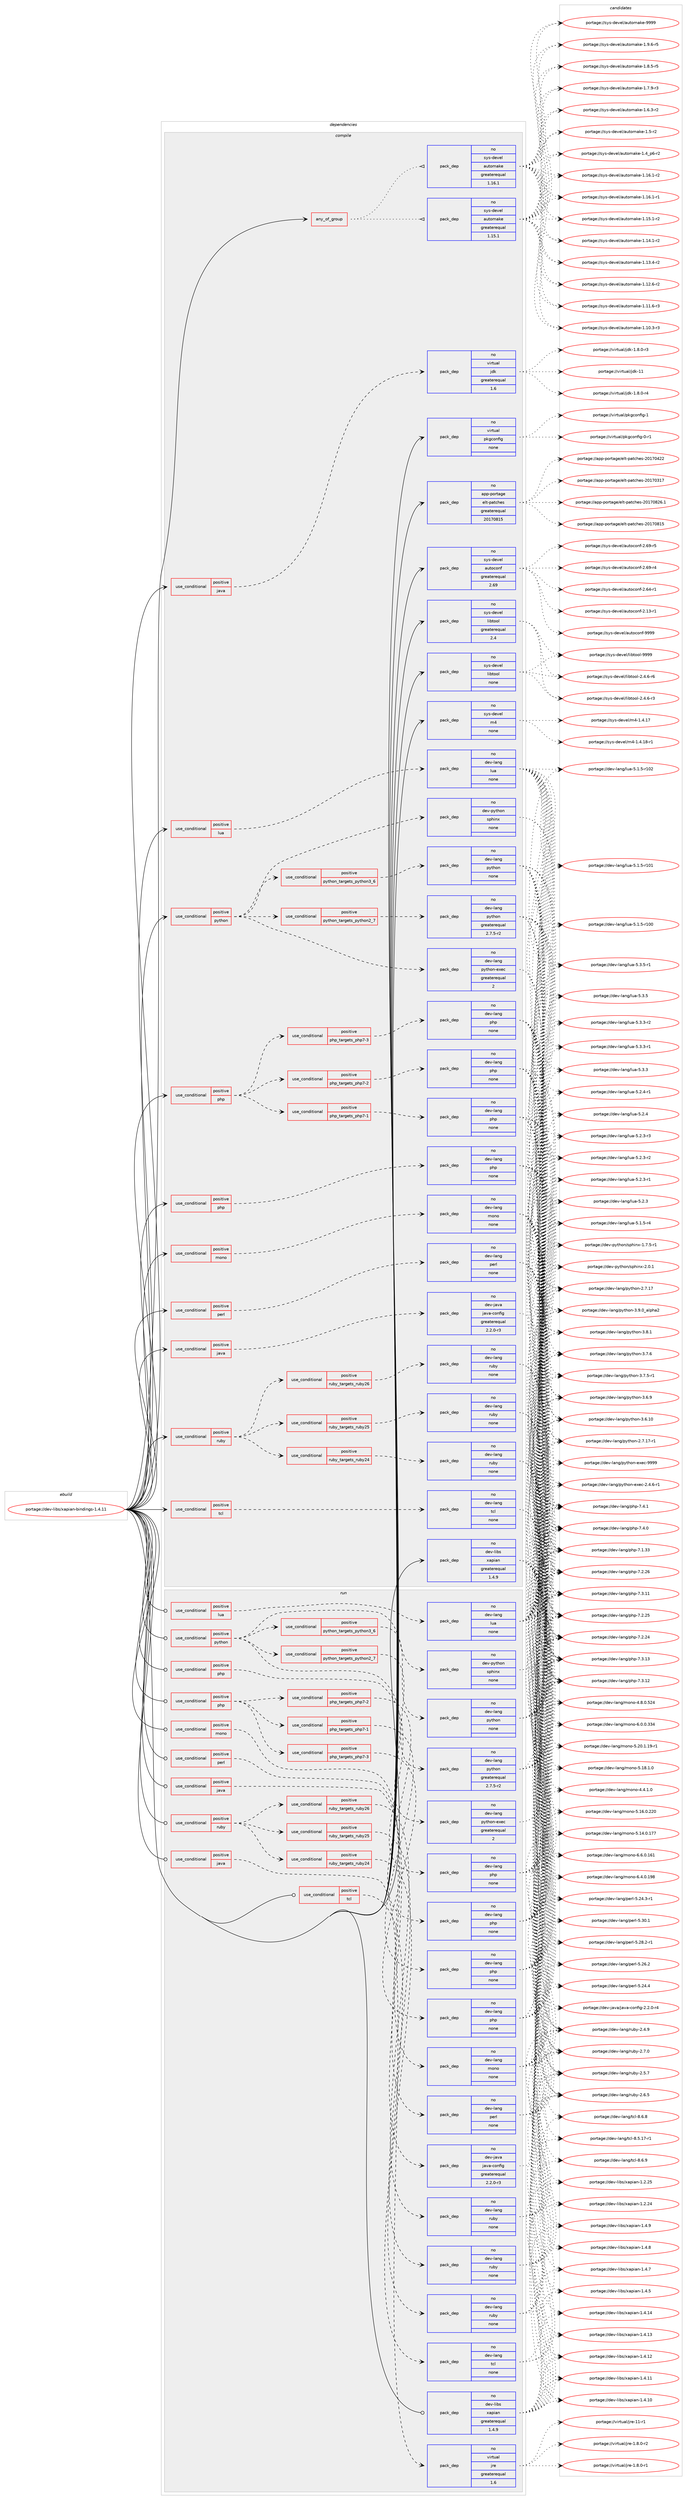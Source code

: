 digraph prolog {

# *************
# Graph options
# *************

newrank=true;
concentrate=true;
compound=true;
graph [rankdir=LR,fontname=Helvetica,fontsize=10,ranksep=1.5];#, ranksep=2.5, nodesep=0.2];
edge  [arrowhead=vee];
node  [fontname=Helvetica,fontsize=10];

# **********
# The ebuild
# **********

subgraph cluster_leftcol {
color=gray;
label=<<i>ebuild</i>>;
id [label="portage://dev-libs/xapian-bindings-1.4.11", color=red, width=4, href="../dev-libs/xapian-bindings-1.4.11.svg"];
}

# ****************
# The dependencies
# ****************

subgraph cluster_midcol {
color=gray;
label=<<i>dependencies</i>>;
subgraph cluster_compile {
fillcolor="#eeeeee";
style=filled;
label=<<i>compile</i>>;
subgraph any4920 {
dependency506643 [label=<<TABLE BORDER="0" CELLBORDER="1" CELLSPACING="0" CELLPADDING="4"><TR><TD CELLPADDING="10">any_of_group</TD></TR></TABLE>>, shape=none, color=red];subgraph pack377884 {
dependency506644 [label=<<TABLE BORDER="0" CELLBORDER="1" CELLSPACING="0" CELLPADDING="4" WIDTH="220"><TR><TD ROWSPAN="6" CELLPADDING="30">pack_dep</TD></TR><TR><TD WIDTH="110">no</TD></TR><TR><TD>sys-devel</TD></TR><TR><TD>automake</TD></TR><TR><TD>greaterequal</TD></TR><TR><TD>1.16.1</TD></TR></TABLE>>, shape=none, color=blue];
}
dependency506643:e -> dependency506644:w [weight=20,style="dotted",arrowhead="oinv"];
subgraph pack377885 {
dependency506645 [label=<<TABLE BORDER="0" CELLBORDER="1" CELLSPACING="0" CELLPADDING="4" WIDTH="220"><TR><TD ROWSPAN="6" CELLPADDING="30">pack_dep</TD></TR><TR><TD WIDTH="110">no</TD></TR><TR><TD>sys-devel</TD></TR><TR><TD>automake</TD></TR><TR><TD>greaterequal</TD></TR><TR><TD>1.15.1</TD></TR></TABLE>>, shape=none, color=blue];
}
dependency506643:e -> dependency506645:w [weight=20,style="dotted",arrowhead="oinv"];
}
id:e -> dependency506643:w [weight=20,style="solid",arrowhead="vee"];
subgraph cond123610 {
dependency506646 [label=<<TABLE BORDER="0" CELLBORDER="1" CELLSPACING="0" CELLPADDING="4"><TR><TD ROWSPAN="3" CELLPADDING="10">use_conditional</TD></TR><TR><TD>positive</TD></TR><TR><TD>java</TD></TR></TABLE>>, shape=none, color=red];
subgraph pack377886 {
dependency506647 [label=<<TABLE BORDER="0" CELLBORDER="1" CELLSPACING="0" CELLPADDING="4" WIDTH="220"><TR><TD ROWSPAN="6" CELLPADDING="30">pack_dep</TD></TR><TR><TD WIDTH="110">no</TD></TR><TR><TD>dev-java</TD></TR><TR><TD>java-config</TD></TR><TR><TD>greaterequal</TD></TR><TR><TD>2.2.0-r3</TD></TR></TABLE>>, shape=none, color=blue];
}
dependency506646:e -> dependency506647:w [weight=20,style="dashed",arrowhead="vee"];
}
id:e -> dependency506646:w [weight=20,style="solid",arrowhead="vee"];
subgraph cond123611 {
dependency506648 [label=<<TABLE BORDER="0" CELLBORDER="1" CELLSPACING="0" CELLPADDING="4"><TR><TD ROWSPAN="3" CELLPADDING="10">use_conditional</TD></TR><TR><TD>positive</TD></TR><TR><TD>java</TD></TR></TABLE>>, shape=none, color=red];
subgraph pack377887 {
dependency506649 [label=<<TABLE BORDER="0" CELLBORDER="1" CELLSPACING="0" CELLPADDING="4" WIDTH="220"><TR><TD ROWSPAN="6" CELLPADDING="30">pack_dep</TD></TR><TR><TD WIDTH="110">no</TD></TR><TR><TD>virtual</TD></TR><TR><TD>jdk</TD></TR><TR><TD>greaterequal</TD></TR><TR><TD>1.6</TD></TR></TABLE>>, shape=none, color=blue];
}
dependency506648:e -> dependency506649:w [weight=20,style="dashed",arrowhead="vee"];
}
id:e -> dependency506648:w [weight=20,style="solid",arrowhead="vee"];
subgraph cond123612 {
dependency506650 [label=<<TABLE BORDER="0" CELLBORDER="1" CELLSPACING="0" CELLPADDING="4"><TR><TD ROWSPAN="3" CELLPADDING="10">use_conditional</TD></TR><TR><TD>positive</TD></TR><TR><TD>lua</TD></TR></TABLE>>, shape=none, color=red];
subgraph pack377888 {
dependency506651 [label=<<TABLE BORDER="0" CELLBORDER="1" CELLSPACING="0" CELLPADDING="4" WIDTH="220"><TR><TD ROWSPAN="6" CELLPADDING="30">pack_dep</TD></TR><TR><TD WIDTH="110">no</TD></TR><TR><TD>dev-lang</TD></TR><TR><TD>lua</TD></TR><TR><TD>none</TD></TR><TR><TD></TD></TR></TABLE>>, shape=none, color=blue];
}
dependency506650:e -> dependency506651:w [weight=20,style="dashed",arrowhead="vee"];
}
id:e -> dependency506650:w [weight=20,style="solid",arrowhead="vee"];
subgraph cond123613 {
dependency506652 [label=<<TABLE BORDER="0" CELLBORDER="1" CELLSPACING="0" CELLPADDING="4"><TR><TD ROWSPAN="3" CELLPADDING="10">use_conditional</TD></TR><TR><TD>positive</TD></TR><TR><TD>mono</TD></TR></TABLE>>, shape=none, color=red];
subgraph pack377889 {
dependency506653 [label=<<TABLE BORDER="0" CELLBORDER="1" CELLSPACING="0" CELLPADDING="4" WIDTH="220"><TR><TD ROWSPAN="6" CELLPADDING="30">pack_dep</TD></TR><TR><TD WIDTH="110">no</TD></TR><TR><TD>dev-lang</TD></TR><TR><TD>mono</TD></TR><TR><TD>none</TD></TR><TR><TD></TD></TR></TABLE>>, shape=none, color=blue];
}
dependency506652:e -> dependency506653:w [weight=20,style="dashed",arrowhead="vee"];
}
id:e -> dependency506652:w [weight=20,style="solid",arrowhead="vee"];
subgraph cond123614 {
dependency506654 [label=<<TABLE BORDER="0" CELLBORDER="1" CELLSPACING="0" CELLPADDING="4"><TR><TD ROWSPAN="3" CELLPADDING="10">use_conditional</TD></TR><TR><TD>positive</TD></TR><TR><TD>perl</TD></TR></TABLE>>, shape=none, color=red];
subgraph pack377890 {
dependency506655 [label=<<TABLE BORDER="0" CELLBORDER="1" CELLSPACING="0" CELLPADDING="4" WIDTH="220"><TR><TD ROWSPAN="6" CELLPADDING="30">pack_dep</TD></TR><TR><TD WIDTH="110">no</TD></TR><TR><TD>dev-lang</TD></TR><TR><TD>perl</TD></TR><TR><TD>none</TD></TR><TR><TD></TD></TR></TABLE>>, shape=none, color=blue];
}
dependency506654:e -> dependency506655:w [weight=20,style="dashed",arrowhead="vee"];
}
id:e -> dependency506654:w [weight=20,style="solid",arrowhead="vee"];
subgraph cond123615 {
dependency506656 [label=<<TABLE BORDER="0" CELLBORDER="1" CELLSPACING="0" CELLPADDING="4"><TR><TD ROWSPAN="3" CELLPADDING="10">use_conditional</TD></TR><TR><TD>positive</TD></TR><TR><TD>php</TD></TR></TABLE>>, shape=none, color=red];
subgraph cond123616 {
dependency506657 [label=<<TABLE BORDER="0" CELLBORDER="1" CELLSPACING="0" CELLPADDING="4"><TR><TD ROWSPAN="3" CELLPADDING="10">use_conditional</TD></TR><TR><TD>positive</TD></TR><TR><TD>php_targets_php7-1</TD></TR></TABLE>>, shape=none, color=red];
subgraph pack377891 {
dependency506658 [label=<<TABLE BORDER="0" CELLBORDER="1" CELLSPACING="0" CELLPADDING="4" WIDTH="220"><TR><TD ROWSPAN="6" CELLPADDING="30">pack_dep</TD></TR><TR><TD WIDTH="110">no</TD></TR><TR><TD>dev-lang</TD></TR><TR><TD>php</TD></TR><TR><TD>none</TD></TR><TR><TD></TD></TR></TABLE>>, shape=none, color=blue];
}
dependency506657:e -> dependency506658:w [weight=20,style="dashed",arrowhead="vee"];
}
dependency506656:e -> dependency506657:w [weight=20,style="dashed",arrowhead="vee"];
subgraph cond123617 {
dependency506659 [label=<<TABLE BORDER="0" CELLBORDER="1" CELLSPACING="0" CELLPADDING="4"><TR><TD ROWSPAN="3" CELLPADDING="10">use_conditional</TD></TR><TR><TD>positive</TD></TR><TR><TD>php_targets_php7-2</TD></TR></TABLE>>, shape=none, color=red];
subgraph pack377892 {
dependency506660 [label=<<TABLE BORDER="0" CELLBORDER="1" CELLSPACING="0" CELLPADDING="4" WIDTH="220"><TR><TD ROWSPAN="6" CELLPADDING="30">pack_dep</TD></TR><TR><TD WIDTH="110">no</TD></TR><TR><TD>dev-lang</TD></TR><TR><TD>php</TD></TR><TR><TD>none</TD></TR><TR><TD></TD></TR></TABLE>>, shape=none, color=blue];
}
dependency506659:e -> dependency506660:w [weight=20,style="dashed",arrowhead="vee"];
}
dependency506656:e -> dependency506659:w [weight=20,style="dashed",arrowhead="vee"];
subgraph cond123618 {
dependency506661 [label=<<TABLE BORDER="0" CELLBORDER="1" CELLSPACING="0" CELLPADDING="4"><TR><TD ROWSPAN="3" CELLPADDING="10">use_conditional</TD></TR><TR><TD>positive</TD></TR><TR><TD>php_targets_php7-3</TD></TR></TABLE>>, shape=none, color=red];
subgraph pack377893 {
dependency506662 [label=<<TABLE BORDER="0" CELLBORDER="1" CELLSPACING="0" CELLPADDING="4" WIDTH="220"><TR><TD ROWSPAN="6" CELLPADDING="30">pack_dep</TD></TR><TR><TD WIDTH="110">no</TD></TR><TR><TD>dev-lang</TD></TR><TR><TD>php</TD></TR><TR><TD>none</TD></TR><TR><TD></TD></TR></TABLE>>, shape=none, color=blue];
}
dependency506661:e -> dependency506662:w [weight=20,style="dashed",arrowhead="vee"];
}
dependency506656:e -> dependency506661:w [weight=20,style="dashed",arrowhead="vee"];
}
id:e -> dependency506656:w [weight=20,style="solid",arrowhead="vee"];
subgraph cond123619 {
dependency506663 [label=<<TABLE BORDER="0" CELLBORDER="1" CELLSPACING="0" CELLPADDING="4"><TR><TD ROWSPAN="3" CELLPADDING="10">use_conditional</TD></TR><TR><TD>positive</TD></TR><TR><TD>php</TD></TR></TABLE>>, shape=none, color=red];
subgraph pack377894 {
dependency506664 [label=<<TABLE BORDER="0" CELLBORDER="1" CELLSPACING="0" CELLPADDING="4" WIDTH="220"><TR><TD ROWSPAN="6" CELLPADDING="30">pack_dep</TD></TR><TR><TD WIDTH="110">no</TD></TR><TR><TD>dev-lang</TD></TR><TR><TD>php</TD></TR><TR><TD>none</TD></TR><TR><TD></TD></TR></TABLE>>, shape=none, color=blue];
}
dependency506663:e -> dependency506664:w [weight=20,style="dashed",arrowhead="vee"];
}
id:e -> dependency506663:w [weight=20,style="solid",arrowhead="vee"];
subgraph cond123620 {
dependency506665 [label=<<TABLE BORDER="0" CELLBORDER="1" CELLSPACING="0" CELLPADDING="4"><TR><TD ROWSPAN="3" CELLPADDING="10">use_conditional</TD></TR><TR><TD>positive</TD></TR><TR><TD>python</TD></TR></TABLE>>, shape=none, color=red];
subgraph pack377895 {
dependency506666 [label=<<TABLE BORDER="0" CELLBORDER="1" CELLSPACING="0" CELLPADDING="4" WIDTH="220"><TR><TD ROWSPAN="6" CELLPADDING="30">pack_dep</TD></TR><TR><TD WIDTH="110">no</TD></TR><TR><TD>dev-python</TD></TR><TR><TD>sphinx</TD></TR><TR><TD>none</TD></TR><TR><TD></TD></TR></TABLE>>, shape=none, color=blue];
}
dependency506665:e -> dependency506666:w [weight=20,style="dashed",arrowhead="vee"];
subgraph cond123621 {
dependency506667 [label=<<TABLE BORDER="0" CELLBORDER="1" CELLSPACING="0" CELLPADDING="4"><TR><TD ROWSPAN="3" CELLPADDING="10">use_conditional</TD></TR><TR><TD>positive</TD></TR><TR><TD>python_targets_python2_7</TD></TR></TABLE>>, shape=none, color=red];
subgraph pack377896 {
dependency506668 [label=<<TABLE BORDER="0" CELLBORDER="1" CELLSPACING="0" CELLPADDING="4" WIDTH="220"><TR><TD ROWSPAN="6" CELLPADDING="30">pack_dep</TD></TR><TR><TD WIDTH="110">no</TD></TR><TR><TD>dev-lang</TD></TR><TR><TD>python</TD></TR><TR><TD>greaterequal</TD></TR><TR><TD>2.7.5-r2</TD></TR></TABLE>>, shape=none, color=blue];
}
dependency506667:e -> dependency506668:w [weight=20,style="dashed",arrowhead="vee"];
}
dependency506665:e -> dependency506667:w [weight=20,style="dashed",arrowhead="vee"];
subgraph cond123622 {
dependency506669 [label=<<TABLE BORDER="0" CELLBORDER="1" CELLSPACING="0" CELLPADDING="4"><TR><TD ROWSPAN="3" CELLPADDING="10">use_conditional</TD></TR><TR><TD>positive</TD></TR><TR><TD>python_targets_python3_6</TD></TR></TABLE>>, shape=none, color=red];
subgraph pack377897 {
dependency506670 [label=<<TABLE BORDER="0" CELLBORDER="1" CELLSPACING="0" CELLPADDING="4" WIDTH="220"><TR><TD ROWSPAN="6" CELLPADDING="30">pack_dep</TD></TR><TR><TD WIDTH="110">no</TD></TR><TR><TD>dev-lang</TD></TR><TR><TD>python</TD></TR><TR><TD>none</TD></TR><TR><TD></TD></TR></TABLE>>, shape=none, color=blue];
}
dependency506669:e -> dependency506670:w [weight=20,style="dashed",arrowhead="vee"];
}
dependency506665:e -> dependency506669:w [weight=20,style="dashed",arrowhead="vee"];
subgraph pack377898 {
dependency506671 [label=<<TABLE BORDER="0" CELLBORDER="1" CELLSPACING="0" CELLPADDING="4" WIDTH="220"><TR><TD ROWSPAN="6" CELLPADDING="30">pack_dep</TD></TR><TR><TD WIDTH="110">no</TD></TR><TR><TD>dev-lang</TD></TR><TR><TD>python-exec</TD></TR><TR><TD>greaterequal</TD></TR><TR><TD>2</TD></TR></TABLE>>, shape=none, color=blue];
}
dependency506665:e -> dependency506671:w [weight=20,style="dashed",arrowhead="vee"];
}
id:e -> dependency506665:w [weight=20,style="solid",arrowhead="vee"];
subgraph cond123623 {
dependency506672 [label=<<TABLE BORDER="0" CELLBORDER="1" CELLSPACING="0" CELLPADDING="4"><TR><TD ROWSPAN="3" CELLPADDING="10">use_conditional</TD></TR><TR><TD>positive</TD></TR><TR><TD>ruby</TD></TR></TABLE>>, shape=none, color=red];
subgraph cond123624 {
dependency506673 [label=<<TABLE BORDER="0" CELLBORDER="1" CELLSPACING="0" CELLPADDING="4"><TR><TD ROWSPAN="3" CELLPADDING="10">use_conditional</TD></TR><TR><TD>positive</TD></TR><TR><TD>ruby_targets_ruby24</TD></TR></TABLE>>, shape=none, color=red];
subgraph pack377899 {
dependency506674 [label=<<TABLE BORDER="0" CELLBORDER="1" CELLSPACING="0" CELLPADDING="4" WIDTH="220"><TR><TD ROWSPAN="6" CELLPADDING="30">pack_dep</TD></TR><TR><TD WIDTH="110">no</TD></TR><TR><TD>dev-lang</TD></TR><TR><TD>ruby</TD></TR><TR><TD>none</TD></TR><TR><TD></TD></TR></TABLE>>, shape=none, color=blue];
}
dependency506673:e -> dependency506674:w [weight=20,style="dashed",arrowhead="vee"];
}
dependency506672:e -> dependency506673:w [weight=20,style="dashed",arrowhead="vee"];
subgraph cond123625 {
dependency506675 [label=<<TABLE BORDER="0" CELLBORDER="1" CELLSPACING="0" CELLPADDING="4"><TR><TD ROWSPAN="3" CELLPADDING="10">use_conditional</TD></TR><TR><TD>positive</TD></TR><TR><TD>ruby_targets_ruby25</TD></TR></TABLE>>, shape=none, color=red];
subgraph pack377900 {
dependency506676 [label=<<TABLE BORDER="0" CELLBORDER="1" CELLSPACING="0" CELLPADDING="4" WIDTH="220"><TR><TD ROWSPAN="6" CELLPADDING="30">pack_dep</TD></TR><TR><TD WIDTH="110">no</TD></TR><TR><TD>dev-lang</TD></TR><TR><TD>ruby</TD></TR><TR><TD>none</TD></TR><TR><TD></TD></TR></TABLE>>, shape=none, color=blue];
}
dependency506675:e -> dependency506676:w [weight=20,style="dashed",arrowhead="vee"];
}
dependency506672:e -> dependency506675:w [weight=20,style="dashed",arrowhead="vee"];
subgraph cond123626 {
dependency506677 [label=<<TABLE BORDER="0" CELLBORDER="1" CELLSPACING="0" CELLPADDING="4"><TR><TD ROWSPAN="3" CELLPADDING="10">use_conditional</TD></TR><TR><TD>positive</TD></TR><TR><TD>ruby_targets_ruby26</TD></TR></TABLE>>, shape=none, color=red];
subgraph pack377901 {
dependency506678 [label=<<TABLE BORDER="0" CELLBORDER="1" CELLSPACING="0" CELLPADDING="4" WIDTH="220"><TR><TD ROWSPAN="6" CELLPADDING="30">pack_dep</TD></TR><TR><TD WIDTH="110">no</TD></TR><TR><TD>dev-lang</TD></TR><TR><TD>ruby</TD></TR><TR><TD>none</TD></TR><TR><TD></TD></TR></TABLE>>, shape=none, color=blue];
}
dependency506677:e -> dependency506678:w [weight=20,style="dashed",arrowhead="vee"];
}
dependency506672:e -> dependency506677:w [weight=20,style="dashed",arrowhead="vee"];
}
id:e -> dependency506672:w [weight=20,style="solid",arrowhead="vee"];
subgraph cond123627 {
dependency506679 [label=<<TABLE BORDER="0" CELLBORDER="1" CELLSPACING="0" CELLPADDING="4"><TR><TD ROWSPAN="3" CELLPADDING="10">use_conditional</TD></TR><TR><TD>positive</TD></TR><TR><TD>tcl</TD></TR></TABLE>>, shape=none, color=red];
subgraph pack377902 {
dependency506680 [label=<<TABLE BORDER="0" CELLBORDER="1" CELLSPACING="0" CELLPADDING="4" WIDTH="220"><TR><TD ROWSPAN="6" CELLPADDING="30">pack_dep</TD></TR><TR><TD WIDTH="110">no</TD></TR><TR><TD>dev-lang</TD></TR><TR><TD>tcl</TD></TR><TR><TD>none</TD></TR><TR><TD></TD></TR></TABLE>>, shape=none, color=blue];
}
dependency506679:e -> dependency506680:w [weight=20,style="dashed",arrowhead="vee"];
}
id:e -> dependency506679:w [weight=20,style="solid",arrowhead="vee"];
subgraph pack377903 {
dependency506681 [label=<<TABLE BORDER="0" CELLBORDER="1" CELLSPACING="0" CELLPADDING="4" WIDTH="220"><TR><TD ROWSPAN="6" CELLPADDING="30">pack_dep</TD></TR><TR><TD WIDTH="110">no</TD></TR><TR><TD>app-portage</TD></TR><TR><TD>elt-patches</TD></TR><TR><TD>greaterequal</TD></TR><TR><TD>20170815</TD></TR></TABLE>>, shape=none, color=blue];
}
id:e -> dependency506681:w [weight=20,style="solid",arrowhead="vee"];
subgraph pack377904 {
dependency506682 [label=<<TABLE BORDER="0" CELLBORDER="1" CELLSPACING="0" CELLPADDING="4" WIDTH="220"><TR><TD ROWSPAN="6" CELLPADDING="30">pack_dep</TD></TR><TR><TD WIDTH="110">no</TD></TR><TR><TD>dev-libs</TD></TR><TR><TD>xapian</TD></TR><TR><TD>greaterequal</TD></TR><TR><TD>1.4.9</TD></TR></TABLE>>, shape=none, color=blue];
}
id:e -> dependency506682:w [weight=20,style="solid",arrowhead="vee"];
subgraph pack377905 {
dependency506683 [label=<<TABLE BORDER="0" CELLBORDER="1" CELLSPACING="0" CELLPADDING="4" WIDTH="220"><TR><TD ROWSPAN="6" CELLPADDING="30">pack_dep</TD></TR><TR><TD WIDTH="110">no</TD></TR><TR><TD>sys-devel</TD></TR><TR><TD>autoconf</TD></TR><TR><TD>greaterequal</TD></TR><TR><TD>2.69</TD></TR></TABLE>>, shape=none, color=blue];
}
id:e -> dependency506683:w [weight=20,style="solid",arrowhead="vee"];
subgraph pack377906 {
dependency506684 [label=<<TABLE BORDER="0" CELLBORDER="1" CELLSPACING="0" CELLPADDING="4" WIDTH="220"><TR><TD ROWSPAN="6" CELLPADDING="30">pack_dep</TD></TR><TR><TD WIDTH="110">no</TD></TR><TR><TD>sys-devel</TD></TR><TR><TD>libtool</TD></TR><TR><TD>greaterequal</TD></TR><TR><TD>2.4</TD></TR></TABLE>>, shape=none, color=blue];
}
id:e -> dependency506684:w [weight=20,style="solid",arrowhead="vee"];
subgraph pack377907 {
dependency506685 [label=<<TABLE BORDER="0" CELLBORDER="1" CELLSPACING="0" CELLPADDING="4" WIDTH="220"><TR><TD ROWSPAN="6" CELLPADDING="30">pack_dep</TD></TR><TR><TD WIDTH="110">no</TD></TR><TR><TD>sys-devel</TD></TR><TR><TD>libtool</TD></TR><TR><TD>none</TD></TR><TR><TD></TD></TR></TABLE>>, shape=none, color=blue];
}
id:e -> dependency506685:w [weight=20,style="solid",arrowhead="vee"];
subgraph pack377908 {
dependency506686 [label=<<TABLE BORDER="0" CELLBORDER="1" CELLSPACING="0" CELLPADDING="4" WIDTH="220"><TR><TD ROWSPAN="6" CELLPADDING="30">pack_dep</TD></TR><TR><TD WIDTH="110">no</TD></TR><TR><TD>sys-devel</TD></TR><TR><TD>m4</TD></TR><TR><TD>none</TD></TR><TR><TD></TD></TR></TABLE>>, shape=none, color=blue];
}
id:e -> dependency506686:w [weight=20,style="solid",arrowhead="vee"];
subgraph pack377909 {
dependency506687 [label=<<TABLE BORDER="0" CELLBORDER="1" CELLSPACING="0" CELLPADDING="4" WIDTH="220"><TR><TD ROWSPAN="6" CELLPADDING="30">pack_dep</TD></TR><TR><TD WIDTH="110">no</TD></TR><TR><TD>virtual</TD></TR><TR><TD>pkgconfig</TD></TR><TR><TD>none</TD></TR><TR><TD></TD></TR></TABLE>>, shape=none, color=blue];
}
id:e -> dependency506687:w [weight=20,style="solid",arrowhead="vee"];
}
subgraph cluster_compileandrun {
fillcolor="#eeeeee";
style=filled;
label=<<i>compile and run</i>>;
}
subgraph cluster_run {
fillcolor="#eeeeee";
style=filled;
label=<<i>run</i>>;
subgraph cond123628 {
dependency506688 [label=<<TABLE BORDER="0" CELLBORDER="1" CELLSPACING="0" CELLPADDING="4"><TR><TD ROWSPAN="3" CELLPADDING="10">use_conditional</TD></TR><TR><TD>positive</TD></TR><TR><TD>java</TD></TR></TABLE>>, shape=none, color=red];
subgraph pack377910 {
dependency506689 [label=<<TABLE BORDER="0" CELLBORDER="1" CELLSPACING="0" CELLPADDING="4" WIDTH="220"><TR><TD ROWSPAN="6" CELLPADDING="30">pack_dep</TD></TR><TR><TD WIDTH="110">no</TD></TR><TR><TD>dev-java</TD></TR><TR><TD>java-config</TD></TR><TR><TD>greaterequal</TD></TR><TR><TD>2.2.0-r3</TD></TR></TABLE>>, shape=none, color=blue];
}
dependency506688:e -> dependency506689:w [weight=20,style="dashed",arrowhead="vee"];
}
id:e -> dependency506688:w [weight=20,style="solid",arrowhead="odot"];
subgraph cond123629 {
dependency506690 [label=<<TABLE BORDER="0" CELLBORDER="1" CELLSPACING="0" CELLPADDING="4"><TR><TD ROWSPAN="3" CELLPADDING="10">use_conditional</TD></TR><TR><TD>positive</TD></TR><TR><TD>java</TD></TR></TABLE>>, shape=none, color=red];
subgraph pack377911 {
dependency506691 [label=<<TABLE BORDER="0" CELLBORDER="1" CELLSPACING="0" CELLPADDING="4" WIDTH="220"><TR><TD ROWSPAN="6" CELLPADDING="30">pack_dep</TD></TR><TR><TD WIDTH="110">no</TD></TR><TR><TD>virtual</TD></TR><TR><TD>jre</TD></TR><TR><TD>greaterequal</TD></TR><TR><TD>1.6</TD></TR></TABLE>>, shape=none, color=blue];
}
dependency506690:e -> dependency506691:w [weight=20,style="dashed",arrowhead="vee"];
}
id:e -> dependency506690:w [weight=20,style="solid",arrowhead="odot"];
subgraph cond123630 {
dependency506692 [label=<<TABLE BORDER="0" CELLBORDER="1" CELLSPACING="0" CELLPADDING="4"><TR><TD ROWSPAN="3" CELLPADDING="10">use_conditional</TD></TR><TR><TD>positive</TD></TR><TR><TD>lua</TD></TR></TABLE>>, shape=none, color=red];
subgraph pack377912 {
dependency506693 [label=<<TABLE BORDER="0" CELLBORDER="1" CELLSPACING="0" CELLPADDING="4" WIDTH="220"><TR><TD ROWSPAN="6" CELLPADDING="30">pack_dep</TD></TR><TR><TD WIDTH="110">no</TD></TR><TR><TD>dev-lang</TD></TR><TR><TD>lua</TD></TR><TR><TD>none</TD></TR><TR><TD></TD></TR></TABLE>>, shape=none, color=blue];
}
dependency506692:e -> dependency506693:w [weight=20,style="dashed",arrowhead="vee"];
}
id:e -> dependency506692:w [weight=20,style="solid",arrowhead="odot"];
subgraph cond123631 {
dependency506694 [label=<<TABLE BORDER="0" CELLBORDER="1" CELLSPACING="0" CELLPADDING="4"><TR><TD ROWSPAN="3" CELLPADDING="10">use_conditional</TD></TR><TR><TD>positive</TD></TR><TR><TD>mono</TD></TR></TABLE>>, shape=none, color=red];
subgraph pack377913 {
dependency506695 [label=<<TABLE BORDER="0" CELLBORDER="1" CELLSPACING="0" CELLPADDING="4" WIDTH="220"><TR><TD ROWSPAN="6" CELLPADDING="30">pack_dep</TD></TR><TR><TD WIDTH="110">no</TD></TR><TR><TD>dev-lang</TD></TR><TR><TD>mono</TD></TR><TR><TD>none</TD></TR><TR><TD></TD></TR></TABLE>>, shape=none, color=blue];
}
dependency506694:e -> dependency506695:w [weight=20,style="dashed",arrowhead="vee"];
}
id:e -> dependency506694:w [weight=20,style="solid",arrowhead="odot"];
subgraph cond123632 {
dependency506696 [label=<<TABLE BORDER="0" CELLBORDER="1" CELLSPACING="0" CELLPADDING="4"><TR><TD ROWSPAN="3" CELLPADDING="10">use_conditional</TD></TR><TR><TD>positive</TD></TR><TR><TD>perl</TD></TR></TABLE>>, shape=none, color=red];
subgraph pack377914 {
dependency506697 [label=<<TABLE BORDER="0" CELLBORDER="1" CELLSPACING="0" CELLPADDING="4" WIDTH="220"><TR><TD ROWSPAN="6" CELLPADDING="30">pack_dep</TD></TR><TR><TD WIDTH="110">no</TD></TR><TR><TD>dev-lang</TD></TR><TR><TD>perl</TD></TR><TR><TD>none</TD></TR><TR><TD></TD></TR></TABLE>>, shape=none, color=blue];
}
dependency506696:e -> dependency506697:w [weight=20,style="dashed",arrowhead="vee"];
}
id:e -> dependency506696:w [weight=20,style="solid",arrowhead="odot"];
subgraph cond123633 {
dependency506698 [label=<<TABLE BORDER="0" CELLBORDER="1" CELLSPACING="0" CELLPADDING="4"><TR><TD ROWSPAN="3" CELLPADDING="10">use_conditional</TD></TR><TR><TD>positive</TD></TR><TR><TD>php</TD></TR></TABLE>>, shape=none, color=red];
subgraph cond123634 {
dependency506699 [label=<<TABLE BORDER="0" CELLBORDER="1" CELLSPACING="0" CELLPADDING="4"><TR><TD ROWSPAN="3" CELLPADDING="10">use_conditional</TD></TR><TR><TD>positive</TD></TR><TR><TD>php_targets_php7-1</TD></TR></TABLE>>, shape=none, color=red];
subgraph pack377915 {
dependency506700 [label=<<TABLE BORDER="0" CELLBORDER="1" CELLSPACING="0" CELLPADDING="4" WIDTH="220"><TR><TD ROWSPAN="6" CELLPADDING="30">pack_dep</TD></TR><TR><TD WIDTH="110">no</TD></TR><TR><TD>dev-lang</TD></TR><TR><TD>php</TD></TR><TR><TD>none</TD></TR><TR><TD></TD></TR></TABLE>>, shape=none, color=blue];
}
dependency506699:e -> dependency506700:w [weight=20,style="dashed",arrowhead="vee"];
}
dependency506698:e -> dependency506699:w [weight=20,style="dashed",arrowhead="vee"];
subgraph cond123635 {
dependency506701 [label=<<TABLE BORDER="0" CELLBORDER="1" CELLSPACING="0" CELLPADDING="4"><TR><TD ROWSPAN="3" CELLPADDING="10">use_conditional</TD></TR><TR><TD>positive</TD></TR><TR><TD>php_targets_php7-2</TD></TR></TABLE>>, shape=none, color=red];
subgraph pack377916 {
dependency506702 [label=<<TABLE BORDER="0" CELLBORDER="1" CELLSPACING="0" CELLPADDING="4" WIDTH="220"><TR><TD ROWSPAN="6" CELLPADDING="30">pack_dep</TD></TR><TR><TD WIDTH="110">no</TD></TR><TR><TD>dev-lang</TD></TR><TR><TD>php</TD></TR><TR><TD>none</TD></TR><TR><TD></TD></TR></TABLE>>, shape=none, color=blue];
}
dependency506701:e -> dependency506702:w [weight=20,style="dashed",arrowhead="vee"];
}
dependency506698:e -> dependency506701:w [weight=20,style="dashed",arrowhead="vee"];
subgraph cond123636 {
dependency506703 [label=<<TABLE BORDER="0" CELLBORDER="1" CELLSPACING="0" CELLPADDING="4"><TR><TD ROWSPAN="3" CELLPADDING="10">use_conditional</TD></TR><TR><TD>positive</TD></TR><TR><TD>php_targets_php7-3</TD></TR></TABLE>>, shape=none, color=red];
subgraph pack377917 {
dependency506704 [label=<<TABLE BORDER="0" CELLBORDER="1" CELLSPACING="0" CELLPADDING="4" WIDTH="220"><TR><TD ROWSPAN="6" CELLPADDING="30">pack_dep</TD></TR><TR><TD WIDTH="110">no</TD></TR><TR><TD>dev-lang</TD></TR><TR><TD>php</TD></TR><TR><TD>none</TD></TR><TR><TD></TD></TR></TABLE>>, shape=none, color=blue];
}
dependency506703:e -> dependency506704:w [weight=20,style="dashed",arrowhead="vee"];
}
dependency506698:e -> dependency506703:w [weight=20,style="dashed",arrowhead="vee"];
}
id:e -> dependency506698:w [weight=20,style="solid",arrowhead="odot"];
subgraph cond123637 {
dependency506705 [label=<<TABLE BORDER="0" CELLBORDER="1" CELLSPACING="0" CELLPADDING="4"><TR><TD ROWSPAN="3" CELLPADDING="10">use_conditional</TD></TR><TR><TD>positive</TD></TR><TR><TD>php</TD></TR></TABLE>>, shape=none, color=red];
subgraph pack377918 {
dependency506706 [label=<<TABLE BORDER="0" CELLBORDER="1" CELLSPACING="0" CELLPADDING="4" WIDTH="220"><TR><TD ROWSPAN="6" CELLPADDING="30">pack_dep</TD></TR><TR><TD WIDTH="110">no</TD></TR><TR><TD>dev-lang</TD></TR><TR><TD>php</TD></TR><TR><TD>none</TD></TR><TR><TD></TD></TR></TABLE>>, shape=none, color=blue];
}
dependency506705:e -> dependency506706:w [weight=20,style="dashed",arrowhead="vee"];
}
id:e -> dependency506705:w [weight=20,style="solid",arrowhead="odot"];
subgraph cond123638 {
dependency506707 [label=<<TABLE BORDER="0" CELLBORDER="1" CELLSPACING="0" CELLPADDING="4"><TR><TD ROWSPAN="3" CELLPADDING="10">use_conditional</TD></TR><TR><TD>positive</TD></TR><TR><TD>python</TD></TR></TABLE>>, shape=none, color=red];
subgraph pack377919 {
dependency506708 [label=<<TABLE BORDER="0" CELLBORDER="1" CELLSPACING="0" CELLPADDING="4" WIDTH="220"><TR><TD ROWSPAN="6" CELLPADDING="30">pack_dep</TD></TR><TR><TD WIDTH="110">no</TD></TR><TR><TD>dev-python</TD></TR><TR><TD>sphinx</TD></TR><TR><TD>none</TD></TR><TR><TD></TD></TR></TABLE>>, shape=none, color=blue];
}
dependency506707:e -> dependency506708:w [weight=20,style="dashed",arrowhead="vee"];
subgraph cond123639 {
dependency506709 [label=<<TABLE BORDER="0" CELLBORDER="1" CELLSPACING="0" CELLPADDING="4"><TR><TD ROWSPAN="3" CELLPADDING="10">use_conditional</TD></TR><TR><TD>positive</TD></TR><TR><TD>python_targets_python2_7</TD></TR></TABLE>>, shape=none, color=red];
subgraph pack377920 {
dependency506710 [label=<<TABLE BORDER="0" CELLBORDER="1" CELLSPACING="0" CELLPADDING="4" WIDTH="220"><TR><TD ROWSPAN="6" CELLPADDING="30">pack_dep</TD></TR><TR><TD WIDTH="110">no</TD></TR><TR><TD>dev-lang</TD></TR><TR><TD>python</TD></TR><TR><TD>greaterequal</TD></TR><TR><TD>2.7.5-r2</TD></TR></TABLE>>, shape=none, color=blue];
}
dependency506709:e -> dependency506710:w [weight=20,style="dashed",arrowhead="vee"];
}
dependency506707:e -> dependency506709:w [weight=20,style="dashed",arrowhead="vee"];
subgraph cond123640 {
dependency506711 [label=<<TABLE BORDER="0" CELLBORDER="1" CELLSPACING="0" CELLPADDING="4"><TR><TD ROWSPAN="3" CELLPADDING="10">use_conditional</TD></TR><TR><TD>positive</TD></TR><TR><TD>python_targets_python3_6</TD></TR></TABLE>>, shape=none, color=red];
subgraph pack377921 {
dependency506712 [label=<<TABLE BORDER="0" CELLBORDER="1" CELLSPACING="0" CELLPADDING="4" WIDTH="220"><TR><TD ROWSPAN="6" CELLPADDING="30">pack_dep</TD></TR><TR><TD WIDTH="110">no</TD></TR><TR><TD>dev-lang</TD></TR><TR><TD>python</TD></TR><TR><TD>none</TD></TR><TR><TD></TD></TR></TABLE>>, shape=none, color=blue];
}
dependency506711:e -> dependency506712:w [weight=20,style="dashed",arrowhead="vee"];
}
dependency506707:e -> dependency506711:w [weight=20,style="dashed",arrowhead="vee"];
subgraph pack377922 {
dependency506713 [label=<<TABLE BORDER="0" CELLBORDER="1" CELLSPACING="0" CELLPADDING="4" WIDTH="220"><TR><TD ROWSPAN="6" CELLPADDING="30">pack_dep</TD></TR><TR><TD WIDTH="110">no</TD></TR><TR><TD>dev-lang</TD></TR><TR><TD>python-exec</TD></TR><TR><TD>greaterequal</TD></TR><TR><TD>2</TD></TR></TABLE>>, shape=none, color=blue];
}
dependency506707:e -> dependency506713:w [weight=20,style="dashed",arrowhead="vee"];
}
id:e -> dependency506707:w [weight=20,style="solid",arrowhead="odot"];
subgraph cond123641 {
dependency506714 [label=<<TABLE BORDER="0" CELLBORDER="1" CELLSPACING="0" CELLPADDING="4"><TR><TD ROWSPAN="3" CELLPADDING="10">use_conditional</TD></TR><TR><TD>positive</TD></TR><TR><TD>ruby</TD></TR></TABLE>>, shape=none, color=red];
subgraph cond123642 {
dependency506715 [label=<<TABLE BORDER="0" CELLBORDER="1" CELLSPACING="0" CELLPADDING="4"><TR><TD ROWSPAN="3" CELLPADDING="10">use_conditional</TD></TR><TR><TD>positive</TD></TR><TR><TD>ruby_targets_ruby24</TD></TR></TABLE>>, shape=none, color=red];
subgraph pack377923 {
dependency506716 [label=<<TABLE BORDER="0" CELLBORDER="1" CELLSPACING="0" CELLPADDING="4" WIDTH="220"><TR><TD ROWSPAN="6" CELLPADDING="30">pack_dep</TD></TR><TR><TD WIDTH="110">no</TD></TR><TR><TD>dev-lang</TD></TR><TR><TD>ruby</TD></TR><TR><TD>none</TD></TR><TR><TD></TD></TR></TABLE>>, shape=none, color=blue];
}
dependency506715:e -> dependency506716:w [weight=20,style="dashed",arrowhead="vee"];
}
dependency506714:e -> dependency506715:w [weight=20,style="dashed",arrowhead="vee"];
subgraph cond123643 {
dependency506717 [label=<<TABLE BORDER="0" CELLBORDER="1" CELLSPACING="0" CELLPADDING="4"><TR><TD ROWSPAN="3" CELLPADDING="10">use_conditional</TD></TR><TR><TD>positive</TD></TR><TR><TD>ruby_targets_ruby25</TD></TR></TABLE>>, shape=none, color=red];
subgraph pack377924 {
dependency506718 [label=<<TABLE BORDER="0" CELLBORDER="1" CELLSPACING="0" CELLPADDING="4" WIDTH="220"><TR><TD ROWSPAN="6" CELLPADDING="30">pack_dep</TD></TR><TR><TD WIDTH="110">no</TD></TR><TR><TD>dev-lang</TD></TR><TR><TD>ruby</TD></TR><TR><TD>none</TD></TR><TR><TD></TD></TR></TABLE>>, shape=none, color=blue];
}
dependency506717:e -> dependency506718:w [weight=20,style="dashed",arrowhead="vee"];
}
dependency506714:e -> dependency506717:w [weight=20,style="dashed",arrowhead="vee"];
subgraph cond123644 {
dependency506719 [label=<<TABLE BORDER="0" CELLBORDER="1" CELLSPACING="0" CELLPADDING="4"><TR><TD ROWSPAN="3" CELLPADDING="10">use_conditional</TD></TR><TR><TD>positive</TD></TR><TR><TD>ruby_targets_ruby26</TD></TR></TABLE>>, shape=none, color=red];
subgraph pack377925 {
dependency506720 [label=<<TABLE BORDER="0" CELLBORDER="1" CELLSPACING="0" CELLPADDING="4" WIDTH="220"><TR><TD ROWSPAN="6" CELLPADDING="30">pack_dep</TD></TR><TR><TD WIDTH="110">no</TD></TR><TR><TD>dev-lang</TD></TR><TR><TD>ruby</TD></TR><TR><TD>none</TD></TR><TR><TD></TD></TR></TABLE>>, shape=none, color=blue];
}
dependency506719:e -> dependency506720:w [weight=20,style="dashed",arrowhead="vee"];
}
dependency506714:e -> dependency506719:w [weight=20,style="dashed",arrowhead="vee"];
}
id:e -> dependency506714:w [weight=20,style="solid",arrowhead="odot"];
subgraph cond123645 {
dependency506721 [label=<<TABLE BORDER="0" CELLBORDER="1" CELLSPACING="0" CELLPADDING="4"><TR><TD ROWSPAN="3" CELLPADDING="10">use_conditional</TD></TR><TR><TD>positive</TD></TR><TR><TD>tcl</TD></TR></TABLE>>, shape=none, color=red];
subgraph pack377926 {
dependency506722 [label=<<TABLE BORDER="0" CELLBORDER="1" CELLSPACING="0" CELLPADDING="4" WIDTH="220"><TR><TD ROWSPAN="6" CELLPADDING="30">pack_dep</TD></TR><TR><TD WIDTH="110">no</TD></TR><TR><TD>dev-lang</TD></TR><TR><TD>tcl</TD></TR><TR><TD>none</TD></TR><TR><TD></TD></TR></TABLE>>, shape=none, color=blue];
}
dependency506721:e -> dependency506722:w [weight=20,style="dashed",arrowhead="vee"];
}
id:e -> dependency506721:w [weight=20,style="solid",arrowhead="odot"];
subgraph pack377927 {
dependency506723 [label=<<TABLE BORDER="0" CELLBORDER="1" CELLSPACING="0" CELLPADDING="4" WIDTH="220"><TR><TD ROWSPAN="6" CELLPADDING="30">pack_dep</TD></TR><TR><TD WIDTH="110">no</TD></TR><TR><TD>dev-libs</TD></TR><TR><TD>xapian</TD></TR><TR><TD>greaterequal</TD></TR><TR><TD>1.4.9</TD></TR></TABLE>>, shape=none, color=blue];
}
id:e -> dependency506723:w [weight=20,style="solid",arrowhead="odot"];
}
}

# **************
# The candidates
# **************

subgraph cluster_choices {
rank=same;
color=gray;
label=<<i>candidates</i>>;

subgraph choice377884 {
color=black;
nodesep=1;
choice115121115451001011181011084797117116111109971071014557575757 [label="portage://sys-devel/automake-9999", color=red, width=4,href="../sys-devel/automake-9999.svg"];
choice115121115451001011181011084797117116111109971071014549465746544511453 [label="portage://sys-devel/automake-1.9.6-r5", color=red, width=4,href="../sys-devel/automake-1.9.6-r5.svg"];
choice115121115451001011181011084797117116111109971071014549465646534511453 [label="portage://sys-devel/automake-1.8.5-r5", color=red, width=4,href="../sys-devel/automake-1.8.5-r5.svg"];
choice115121115451001011181011084797117116111109971071014549465546574511451 [label="portage://sys-devel/automake-1.7.9-r3", color=red, width=4,href="../sys-devel/automake-1.7.9-r3.svg"];
choice115121115451001011181011084797117116111109971071014549465446514511450 [label="portage://sys-devel/automake-1.6.3-r2", color=red, width=4,href="../sys-devel/automake-1.6.3-r2.svg"];
choice11512111545100101118101108479711711611110997107101454946534511450 [label="portage://sys-devel/automake-1.5-r2", color=red, width=4,href="../sys-devel/automake-1.5-r2.svg"];
choice115121115451001011181011084797117116111109971071014549465295112544511450 [label="portage://sys-devel/automake-1.4_p6-r2", color=red, width=4,href="../sys-devel/automake-1.4_p6-r2.svg"];
choice11512111545100101118101108479711711611110997107101454946495446494511450 [label="portage://sys-devel/automake-1.16.1-r2", color=red, width=4,href="../sys-devel/automake-1.16.1-r2.svg"];
choice11512111545100101118101108479711711611110997107101454946495446494511449 [label="portage://sys-devel/automake-1.16.1-r1", color=red, width=4,href="../sys-devel/automake-1.16.1-r1.svg"];
choice11512111545100101118101108479711711611110997107101454946495346494511450 [label="portage://sys-devel/automake-1.15.1-r2", color=red, width=4,href="../sys-devel/automake-1.15.1-r2.svg"];
choice11512111545100101118101108479711711611110997107101454946495246494511450 [label="portage://sys-devel/automake-1.14.1-r2", color=red, width=4,href="../sys-devel/automake-1.14.1-r2.svg"];
choice11512111545100101118101108479711711611110997107101454946495146524511450 [label="portage://sys-devel/automake-1.13.4-r2", color=red, width=4,href="../sys-devel/automake-1.13.4-r2.svg"];
choice11512111545100101118101108479711711611110997107101454946495046544511450 [label="portage://sys-devel/automake-1.12.6-r2", color=red, width=4,href="../sys-devel/automake-1.12.6-r2.svg"];
choice11512111545100101118101108479711711611110997107101454946494946544511451 [label="portage://sys-devel/automake-1.11.6-r3", color=red, width=4,href="../sys-devel/automake-1.11.6-r3.svg"];
choice11512111545100101118101108479711711611110997107101454946494846514511451 [label="portage://sys-devel/automake-1.10.3-r3", color=red, width=4,href="../sys-devel/automake-1.10.3-r3.svg"];
dependency506644:e -> choice115121115451001011181011084797117116111109971071014557575757:w [style=dotted,weight="100"];
dependency506644:e -> choice115121115451001011181011084797117116111109971071014549465746544511453:w [style=dotted,weight="100"];
dependency506644:e -> choice115121115451001011181011084797117116111109971071014549465646534511453:w [style=dotted,weight="100"];
dependency506644:e -> choice115121115451001011181011084797117116111109971071014549465546574511451:w [style=dotted,weight="100"];
dependency506644:e -> choice115121115451001011181011084797117116111109971071014549465446514511450:w [style=dotted,weight="100"];
dependency506644:e -> choice11512111545100101118101108479711711611110997107101454946534511450:w [style=dotted,weight="100"];
dependency506644:e -> choice115121115451001011181011084797117116111109971071014549465295112544511450:w [style=dotted,weight="100"];
dependency506644:e -> choice11512111545100101118101108479711711611110997107101454946495446494511450:w [style=dotted,weight="100"];
dependency506644:e -> choice11512111545100101118101108479711711611110997107101454946495446494511449:w [style=dotted,weight="100"];
dependency506644:e -> choice11512111545100101118101108479711711611110997107101454946495346494511450:w [style=dotted,weight="100"];
dependency506644:e -> choice11512111545100101118101108479711711611110997107101454946495246494511450:w [style=dotted,weight="100"];
dependency506644:e -> choice11512111545100101118101108479711711611110997107101454946495146524511450:w [style=dotted,weight="100"];
dependency506644:e -> choice11512111545100101118101108479711711611110997107101454946495046544511450:w [style=dotted,weight="100"];
dependency506644:e -> choice11512111545100101118101108479711711611110997107101454946494946544511451:w [style=dotted,weight="100"];
dependency506644:e -> choice11512111545100101118101108479711711611110997107101454946494846514511451:w [style=dotted,weight="100"];
}
subgraph choice377885 {
color=black;
nodesep=1;
choice115121115451001011181011084797117116111109971071014557575757 [label="portage://sys-devel/automake-9999", color=red, width=4,href="../sys-devel/automake-9999.svg"];
choice115121115451001011181011084797117116111109971071014549465746544511453 [label="portage://sys-devel/automake-1.9.6-r5", color=red, width=4,href="../sys-devel/automake-1.9.6-r5.svg"];
choice115121115451001011181011084797117116111109971071014549465646534511453 [label="portage://sys-devel/automake-1.8.5-r5", color=red, width=4,href="../sys-devel/automake-1.8.5-r5.svg"];
choice115121115451001011181011084797117116111109971071014549465546574511451 [label="portage://sys-devel/automake-1.7.9-r3", color=red, width=4,href="../sys-devel/automake-1.7.9-r3.svg"];
choice115121115451001011181011084797117116111109971071014549465446514511450 [label="portage://sys-devel/automake-1.6.3-r2", color=red, width=4,href="../sys-devel/automake-1.6.3-r2.svg"];
choice11512111545100101118101108479711711611110997107101454946534511450 [label="portage://sys-devel/automake-1.5-r2", color=red, width=4,href="../sys-devel/automake-1.5-r2.svg"];
choice115121115451001011181011084797117116111109971071014549465295112544511450 [label="portage://sys-devel/automake-1.4_p6-r2", color=red, width=4,href="../sys-devel/automake-1.4_p6-r2.svg"];
choice11512111545100101118101108479711711611110997107101454946495446494511450 [label="portage://sys-devel/automake-1.16.1-r2", color=red, width=4,href="../sys-devel/automake-1.16.1-r2.svg"];
choice11512111545100101118101108479711711611110997107101454946495446494511449 [label="portage://sys-devel/automake-1.16.1-r1", color=red, width=4,href="../sys-devel/automake-1.16.1-r1.svg"];
choice11512111545100101118101108479711711611110997107101454946495346494511450 [label="portage://sys-devel/automake-1.15.1-r2", color=red, width=4,href="../sys-devel/automake-1.15.1-r2.svg"];
choice11512111545100101118101108479711711611110997107101454946495246494511450 [label="portage://sys-devel/automake-1.14.1-r2", color=red, width=4,href="../sys-devel/automake-1.14.1-r2.svg"];
choice11512111545100101118101108479711711611110997107101454946495146524511450 [label="portage://sys-devel/automake-1.13.4-r2", color=red, width=4,href="../sys-devel/automake-1.13.4-r2.svg"];
choice11512111545100101118101108479711711611110997107101454946495046544511450 [label="portage://sys-devel/automake-1.12.6-r2", color=red, width=4,href="../sys-devel/automake-1.12.6-r2.svg"];
choice11512111545100101118101108479711711611110997107101454946494946544511451 [label="portage://sys-devel/automake-1.11.6-r3", color=red, width=4,href="../sys-devel/automake-1.11.6-r3.svg"];
choice11512111545100101118101108479711711611110997107101454946494846514511451 [label="portage://sys-devel/automake-1.10.3-r3", color=red, width=4,href="../sys-devel/automake-1.10.3-r3.svg"];
dependency506645:e -> choice115121115451001011181011084797117116111109971071014557575757:w [style=dotted,weight="100"];
dependency506645:e -> choice115121115451001011181011084797117116111109971071014549465746544511453:w [style=dotted,weight="100"];
dependency506645:e -> choice115121115451001011181011084797117116111109971071014549465646534511453:w [style=dotted,weight="100"];
dependency506645:e -> choice115121115451001011181011084797117116111109971071014549465546574511451:w [style=dotted,weight="100"];
dependency506645:e -> choice115121115451001011181011084797117116111109971071014549465446514511450:w [style=dotted,weight="100"];
dependency506645:e -> choice11512111545100101118101108479711711611110997107101454946534511450:w [style=dotted,weight="100"];
dependency506645:e -> choice115121115451001011181011084797117116111109971071014549465295112544511450:w [style=dotted,weight="100"];
dependency506645:e -> choice11512111545100101118101108479711711611110997107101454946495446494511450:w [style=dotted,weight="100"];
dependency506645:e -> choice11512111545100101118101108479711711611110997107101454946495446494511449:w [style=dotted,weight="100"];
dependency506645:e -> choice11512111545100101118101108479711711611110997107101454946495346494511450:w [style=dotted,weight="100"];
dependency506645:e -> choice11512111545100101118101108479711711611110997107101454946495246494511450:w [style=dotted,weight="100"];
dependency506645:e -> choice11512111545100101118101108479711711611110997107101454946495146524511450:w [style=dotted,weight="100"];
dependency506645:e -> choice11512111545100101118101108479711711611110997107101454946495046544511450:w [style=dotted,weight="100"];
dependency506645:e -> choice11512111545100101118101108479711711611110997107101454946494946544511451:w [style=dotted,weight="100"];
dependency506645:e -> choice11512111545100101118101108479711711611110997107101454946494846514511451:w [style=dotted,weight="100"];
}
subgraph choice377886 {
color=black;
nodesep=1;
choice10010111845106971189747106971189745991111101021051034550465046484511452 [label="portage://dev-java/java-config-2.2.0-r4", color=red, width=4,href="../dev-java/java-config-2.2.0-r4.svg"];
dependency506647:e -> choice10010111845106971189747106971189745991111101021051034550465046484511452:w [style=dotted,weight="100"];
}
subgraph choice377887 {
color=black;
nodesep=1;
choice1181051141161179710847106100107454949 [label="portage://virtual/jdk-11", color=red, width=4,href="../virtual/jdk-11.svg"];
choice11810511411611797108471061001074549465646484511452 [label="portage://virtual/jdk-1.8.0-r4", color=red, width=4,href="../virtual/jdk-1.8.0-r4.svg"];
choice11810511411611797108471061001074549465646484511451 [label="portage://virtual/jdk-1.8.0-r3", color=red, width=4,href="../virtual/jdk-1.8.0-r3.svg"];
dependency506649:e -> choice1181051141161179710847106100107454949:w [style=dotted,weight="100"];
dependency506649:e -> choice11810511411611797108471061001074549465646484511452:w [style=dotted,weight="100"];
dependency506649:e -> choice11810511411611797108471061001074549465646484511451:w [style=dotted,weight="100"];
}
subgraph choice377888 {
color=black;
nodesep=1;
choice100101118451089711010347108117974553465146534511449 [label="portage://dev-lang/lua-5.3.5-r1", color=red, width=4,href="../dev-lang/lua-5.3.5-r1.svg"];
choice10010111845108971101034710811797455346514653 [label="portage://dev-lang/lua-5.3.5", color=red, width=4,href="../dev-lang/lua-5.3.5.svg"];
choice100101118451089711010347108117974553465146514511450 [label="portage://dev-lang/lua-5.3.3-r2", color=red, width=4,href="../dev-lang/lua-5.3.3-r2.svg"];
choice100101118451089711010347108117974553465146514511449 [label="portage://dev-lang/lua-5.3.3-r1", color=red, width=4,href="../dev-lang/lua-5.3.3-r1.svg"];
choice10010111845108971101034710811797455346514651 [label="portage://dev-lang/lua-5.3.3", color=red, width=4,href="../dev-lang/lua-5.3.3.svg"];
choice100101118451089711010347108117974553465046524511449 [label="portage://dev-lang/lua-5.2.4-r1", color=red, width=4,href="../dev-lang/lua-5.2.4-r1.svg"];
choice10010111845108971101034710811797455346504652 [label="portage://dev-lang/lua-5.2.4", color=red, width=4,href="../dev-lang/lua-5.2.4.svg"];
choice100101118451089711010347108117974553465046514511451 [label="portage://dev-lang/lua-5.2.3-r3", color=red, width=4,href="../dev-lang/lua-5.2.3-r3.svg"];
choice100101118451089711010347108117974553465046514511450 [label="portage://dev-lang/lua-5.2.3-r2", color=red, width=4,href="../dev-lang/lua-5.2.3-r2.svg"];
choice100101118451089711010347108117974553465046514511449 [label="portage://dev-lang/lua-5.2.3-r1", color=red, width=4,href="../dev-lang/lua-5.2.3-r1.svg"];
choice10010111845108971101034710811797455346504651 [label="portage://dev-lang/lua-5.2.3", color=red, width=4,href="../dev-lang/lua-5.2.3.svg"];
choice100101118451089711010347108117974553464946534511452 [label="portage://dev-lang/lua-5.1.5-r4", color=red, width=4,href="../dev-lang/lua-5.1.5-r4.svg"];
choice1001011184510897110103471081179745534649465345114494850 [label="portage://dev-lang/lua-5.1.5-r102", color=red, width=4,href="../dev-lang/lua-5.1.5-r102.svg"];
choice1001011184510897110103471081179745534649465345114494849 [label="portage://dev-lang/lua-5.1.5-r101", color=red, width=4,href="../dev-lang/lua-5.1.5-r101.svg"];
choice1001011184510897110103471081179745534649465345114494848 [label="portage://dev-lang/lua-5.1.5-r100", color=red, width=4,href="../dev-lang/lua-5.1.5-r100.svg"];
dependency506651:e -> choice100101118451089711010347108117974553465146534511449:w [style=dotted,weight="100"];
dependency506651:e -> choice10010111845108971101034710811797455346514653:w [style=dotted,weight="100"];
dependency506651:e -> choice100101118451089711010347108117974553465146514511450:w [style=dotted,weight="100"];
dependency506651:e -> choice100101118451089711010347108117974553465146514511449:w [style=dotted,weight="100"];
dependency506651:e -> choice10010111845108971101034710811797455346514651:w [style=dotted,weight="100"];
dependency506651:e -> choice100101118451089711010347108117974553465046524511449:w [style=dotted,weight="100"];
dependency506651:e -> choice10010111845108971101034710811797455346504652:w [style=dotted,weight="100"];
dependency506651:e -> choice100101118451089711010347108117974553465046514511451:w [style=dotted,weight="100"];
dependency506651:e -> choice100101118451089711010347108117974553465046514511450:w [style=dotted,weight="100"];
dependency506651:e -> choice100101118451089711010347108117974553465046514511449:w [style=dotted,weight="100"];
dependency506651:e -> choice10010111845108971101034710811797455346504651:w [style=dotted,weight="100"];
dependency506651:e -> choice100101118451089711010347108117974553464946534511452:w [style=dotted,weight="100"];
dependency506651:e -> choice1001011184510897110103471081179745534649465345114494850:w [style=dotted,weight="100"];
dependency506651:e -> choice1001011184510897110103471081179745534649465345114494849:w [style=dotted,weight="100"];
dependency506651:e -> choice1001011184510897110103471081179745534649465345114494848:w [style=dotted,weight="100"];
}
subgraph choice377889 {
color=black;
nodesep=1;
choice10010111845108971101034710911111011145544654464846495449 [label="portage://dev-lang/mono-6.6.0.161", color=red, width=4,href="../dev-lang/mono-6.6.0.161.svg"];
choice10010111845108971101034710911111011145544652464846495756 [label="portage://dev-lang/mono-6.4.0.198", color=red, width=4,href="../dev-lang/mono-6.4.0.198.svg"];
choice10010111845108971101034710911111011145544648464846515152 [label="portage://dev-lang/mono-6.0.0.334", color=red, width=4,href="../dev-lang/mono-6.0.0.334.svg"];
choice100101118451089711010347109111110111455346504846494649574511449 [label="portage://dev-lang/mono-5.20.1.19-r1", color=red, width=4,href="../dev-lang/mono-5.20.1.19-r1.svg"];
choice100101118451089711010347109111110111455346495646494648 [label="portage://dev-lang/mono-5.18.1.0", color=red, width=4,href="../dev-lang/mono-5.18.1.0.svg"];
choice1001011184510897110103471091111101114553464954464846505048 [label="portage://dev-lang/mono-5.16.0.220", color=red, width=4,href="../dev-lang/mono-5.16.0.220.svg"];
choice1001011184510897110103471091111101114553464952464846495555 [label="portage://dev-lang/mono-5.14.0.177", color=red, width=4,href="../dev-lang/mono-5.14.0.177.svg"];
choice10010111845108971101034710911111011145524656464846535052 [label="portage://dev-lang/mono-4.8.0.524", color=red, width=4,href="../dev-lang/mono-4.8.0.524.svg"];
choice1001011184510897110103471091111101114552465246494648 [label="portage://dev-lang/mono-4.4.1.0", color=red, width=4,href="../dev-lang/mono-4.4.1.0.svg"];
dependency506653:e -> choice10010111845108971101034710911111011145544654464846495449:w [style=dotted,weight="100"];
dependency506653:e -> choice10010111845108971101034710911111011145544652464846495756:w [style=dotted,weight="100"];
dependency506653:e -> choice10010111845108971101034710911111011145544648464846515152:w [style=dotted,weight="100"];
dependency506653:e -> choice100101118451089711010347109111110111455346504846494649574511449:w [style=dotted,weight="100"];
dependency506653:e -> choice100101118451089711010347109111110111455346495646494648:w [style=dotted,weight="100"];
dependency506653:e -> choice1001011184510897110103471091111101114553464954464846505048:w [style=dotted,weight="100"];
dependency506653:e -> choice1001011184510897110103471091111101114553464952464846495555:w [style=dotted,weight="100"];
dependency506653:e -> choice10010111845108971101034710911111011145524656464846535052:w [style=dotted,weight="100"];
dependency506653:e -> choice1001011184510897110103471091111101114552465246494648:w [style=dotted,weight="100"];
}
subgraph choice377890 {
color=black;
nodesep=1;
choice10010111845108971101034711210111410845534651484649 [label="portage://dev-lang/perl-5.30.1", color=red, width=4,href="../dev-lang/perl-5.30.1.svg"];
choice100101118451089711010347112101114108455346505646504511449 [label="portage://dev-lang/perl-5.28.2-r1", color=red, width=4,href="../dev-lang/perl-5.28.2-r1.svg"];
choice10010111845108971101034711210111410845534650544650 [label="portage://dev-lang/perl-5.26.2", color=red, width=4,href="../dev-lang/perl-5.26.2.svg"];
choice10010111845108971101034711210111410845534650524652 [label="portage://dev-lang/perl-5.24.4", color=red, width=4,href="../dev-lang/perl-5.24.4.svg"];
choice100101118451089711010347112101114108455346505246514511449 [label="portage://dev-lang/perl-5.24.3-r1", color=red, width=4,href="../dev-lang/perl-5.24.3-r1.svg"];
dependency506655:e -> choice10010111845108971101034711210111410845534651484649:w [style=dotted,weight="100"];
dependency506655:e -> choice100101118451089711010347112101114108455346505646504511449:w [style=dotted,weight="100"];
dependency506655:e -> choice10010111845108971101034711210111410845534650544650:w [style=dotted,weight="100"];
dependency506655:e -> choice10010111845108971101034711210111410845534650524652:w [style=dotted,weight="100"];
dependency506655:e -> choice100101118451089711010347112101114108455346505246514511449:w [style=dotted,weight="100"];
}
subgraph choice377891 {
color=black;
nodesep=1;
choice100101118451089711010347112104112455546524649 [label="portage://dev-lang/php-7.4.1", color=red, width=4,href="../dev-lang/php-7.4.1.svg"];
choice100101118451089711010347112104112455546524648 [label="portage://dev-lang/php-7.4.0", color=red, width=4,href="../dev-lang/php-7.4.0.svg"];
choice10010111845108971101034711210411245554651464951 [label="portage://dev-lang/php-7.3.13", color=red, width=4,href="../dev-lang/php-7.3.13.svg"];
choice10010111845108971101034711210411245554651464950 [label="portage://dev-lang/php-7.3.12", color=red, width=4,href="../dev-lang/php-7.3.12.svg"];
choice10010111845108971101034711210411245554651464949 [label="portage://dev-lang/php-7.3.11", color=red, width=4,href="../dev-lang/php-7.3.11.svg"];
choice10010111845108971101034711210411245554650465054 [label="portage://dev-lang/php-7.2.26", color=red, width=4,href="../dev-lang/php-7.2.26.svg"];
choice10010111845108971101034711210411245554650465053 [label="portage://dev-lang/php-7.2.25", color=red, width=4,href="../dev-lang/php-7.2.25.svg"];
choice10010111845108971101034711210411245554650465052 [label="portage://dev-lang/php-7.2.24", color=red, width=4,href="../dev-lang/php-7.2.24.svg"];
choice10010111845108971101034711210411245554649465151 [label="portage://dev-lang/php-7.1.33", color=red, width=4,href="../dev-lang/php-7.1.33.svg"];
dependency506658:e -> choice100101118451089711010347112104112455546524649:w [style=dotted,weight="100"];
dependency506658:e -> choice100101118451089711010347112104112455546524648:w [style=dotted,weight="100"];
dependency506658:e -> choice10010111845108971101034711210411245554651464951:w [style=dotted,weight="100"];
dependency506658:e -> choice10010111845108971101034711210411245554651464950:w [style=dotted,weight="100"];
dependency506658:e -> choice10010111845108971101034711210411245554651464949:w [style=dotted,weight="100"];
dependency506658:e -> choice10010111845108971101034711210411245554650465054:w [style=dotted,weight="100"];
dependency506658:e -> choice10010111845108971101034711210411245554650465053:w [style=dotted,weight="100"];
dependency506658:e -> choice10010111845108971101034711210411245554650465052:w [style=dotted,weight="100"];
dependency506658:e -> choice10010111845108971101034711210411245554649465151:w [style=dotted,weight="100"];
}
subgraph choice377892 {
color=black;
nodesep=1;
choice100101118451089711010347112104112455546524649 [label="portage://dev-lang/php-7.4.1", color=red, width=4,href="../dev-lang/php-7.4.1.svg"];
choice100101118451089711010347112104112455546524648 [label="portage://dev-lang/php-7.4.0", color=red, width=4,href="../dev-lang/php-7.4.0.svg"];
choice10010111845108971101034711210411245554651464951 [label="portage://dev-lang/php-7.3.13", color=red, width=4,href="../dev-lang/php-7.3.13.svg"];
choice10010111845108971101034711210411245554651464950 [label="portage://dev-lang/php-7.3.12", color=red, width=4,href="../dev-lang/php-7.3.12.svg"];
choice10010111845108971101034711210411245554651464949 [label="portage://dev-lang/php-7.3.11", color=red, width=4,href="../dev-lang/php-7.3.11.svg"];
choice10010111845108971101034711210411245554650465054 [label="portage://dev-lang/php-7.2.26", color=red, width=4,href="../dev-lang/php-7.2.26.svg"];
choice10010111845108971101034711210411245554650465053 [label="portage://dev-lang/php-7.2.25", color=red, width=4,href="../dev-lang/php-7.2.25.svg"];
choice10010111845108971101034711210411245554650465052 [label="portage://dev-lang/php-7.2.24", color=red, width=4,href="../dev-lang/php-7.2.24.svg"];
choice10010111845108971101034711210411245554649465151 [label="portage://dev-lang/php-7.1.33", color=red, width=4,href="../dev-lang/php-7.1.33.svg"];
dependency506660:e -> choice100101118451089711010347112104112455546524649:w [style=dotted,weight="100"];
dependency506660:e -> choice100101118451089711010347112104112455546524648:w [style=dotted,weight="100"];
dependency506660:e -> choice10010111845108971101034711210411245554651464951:w [style=dotted,weight="100"];
dependency506660:e -> choice10010111845108971101034711210411245554651464950:w [style=dotted,weight="100"];
dependency506660:e -> choice10010111845108971101034711210411245554651464949:w [style=dotted,weight="100"];
dependency506660:e -> choice10010111845108971101034711210411245554650465054:w [style=dotted,weight="100"];
dependency506660:e -> choice10010111845108971101034711210411245554650465053:w [style=dotted,weight="100"];
dependency506660:e -> choice10010111845108971101034711210411245554650465052:w [style=dotted,weight="100"];
dependency506660:e -> choice10010111845108971101034711210411245554649465151:w [style=dotted,weight="100"];
}
subgraph choice377893 {
color=black;
nodesep=1;
choice100101118451089711010347112104112455546524649 [label="portage://dev-lang/php-7.4.1", color=red, width=4,href="../dev-lang/php-7.4.1.svg"];
choice100101118451089711010347112104112455546524648 [label="portage://dev-lang/php-7.4.0", color=red, width=4,href="../dev-lang/php-7.4.0.svg"];
choice10010111845108971101034711210411245554651464951 [label="portage://dev-lang/php-7.3.13", color=red, width=4,href="../dev-lang/php-7.3.13.svg"];
choice10010111845108971101034711210411245554651464950 [label="portage://dev-lang/php-7.3.12", color=red, width=4,href="../dev-lang/php-7.3.12.svg"];
choice10010111845108971101034711210411245554651464949 [label="portage://dev-lang/php-7.3.11", color=red, width=4,href="../dev-lang/php-7.3.11.svg"];
choice10010111845108971101034711210411245554650465054 [label="portage://dev-lang/php-7.2.26", color=red, width=4,href="../dev-lang/php-7.2.26.svg"];
choice10010111845108971101034711210411245554650465053 [label="portage://dev-lang/php-7.2.25", color=red, width=4,href="../dev-lang/php-7.2.25.svg"];
choice10010111845108971101034711210411245554650465052 [label="portage://dev-lang/php-7.2.24", color=red, width=4,href="../dev-lang/php-7.2.24.svg"];
choice10010111845108971101034711210411245554649465151 [label="portage://dev-lang/php-7.1.33", color=red, width=4,href="../dev-lang/php-7.1.33.svg"];
dependency506662:e -> choice100101118451089711010347112104112455546524649:w [style=dotted,weight="100"];
dependency506662:e -> choice100101118451089711010347112104112455546524648:w [style=dotted,weight="100"];
dependency506662:e -> choice10010111845108971101034711210411245554651464951:w [style=dotted,weight="100"];
dependency506662:e -> choice10010111845108971101034711210411245554651464950:w [style=dotted,weight="100"];
dependency506662:e -> choice10010111845108971101034711210411245554651464949:w [style=dotted,weight="100"];
dependency506662:e -> choice10010111845108971101034711210411245554650465054:w [style=dotted,weight="100"];
dependency506662:e -> choice10010111845108971101034711210411245554650465053:w [style=dotted,weight="100"];
dependency506662:e -> choice10010111845108971101034711210411245554650465052:w [style=dotted,weight="100"];
dependency506662:e -> choice10010111845108971101034711210411245554649465151:w [style=dotted,weight="100"];
}
subgraph choice377894 {
color=black;
nodesep=1;
choice100101118451089711010347112104112455546524649 [label="portage://dev-lang/php-7.4.1", color=red, width=4,href="../dev-lang/php-7.4.1.svg"];
choice100101118451089711010347112104112455546524648 [label="portage://dev-lang/php-7.4.0", color=red, width=4,href="../dev-lang/php-7.4.0.svg"];
choice10010111845108971101034711210411245554651464951 [label="portage://dev-lang/php-7.3.13", color=red, width=4,href="../dev-lang/php-7.3.13.svg"];
choice10010111845108971101034711210411245554651464950 [label="portage://dev-lang/php-7.3.12", color=red, width=4,href="../dev-lang/php-7.3.12.svg"];
choice10010111845108971101034711210411245554651464949 [label="portage://dev-lang/php-7.3.11", color=red, width=4,href="../dev-lang/php-7.3.11.svg"];
choice10010111845108971101034711210411245554650465054 [label="portage://dev-lang/php-7.2.26", color=red, width=4,href="../dev-lang/php-7.2.26.svg"];
choice10010111845108971101034711210411245554650465053 [label="portage://dev-lang/php-7.2.25", color=red, width=4,href="../dev-lang/php-7.2.25.svg"];
choice10010111845108971101034711210411245554650465052 [label="portage://dev-lang/php-7.2.24", color=red, width=4,href="../dev-lang/php-7.2.24.svg"];
choice10010111845108971101034711210411245554649465151 [label="portage://dev-lang/php-7.1.33", color=red, width=4,href="../dev-lang/php-7.1.33.svg"];
dependency506664:e -> choice100101118451089711010347112104112455546524649:w [style=dotted,weight="100"];
dependency506664:e -> choice100101118451089711010347112104112455546524648:w [style=dotted,weight="100"];
dependency506664:e -> choice10010111845108971101034711210411245554651464951:w [style=dotted,weight="100"];
dependency506664:e -> choice10010111845108971101034711210411245554651464950:w [style=dotted,weight="100"];
dependency506664:e -> choice10010111845108971101034711210411245554651464949:w [style=dotted,weight="100"];
dependency506664:e -> choice10010111845108971101034711210411245554650465054:w [style=dotted,weight="100"];
dependency506664:e -> choice10010111845108971101034711210411245554650465053:w [style=dotted,weight="100"];
dependency506664:e -> choice10010111845108971101034711210411245554650465052:w [style=dotted,weight="100"];
dependency506664:e -> choice10010111845108971101034711210411245554649465151:w [style=dotted,weight="100"];
}
subgraph choice377895 {
color=black;
nodesep=1;
choice1001011184511212111610411111047115112104105110120455046484649 [label="portage://dev-python/sphinx-2.0.1", color=red, width=4,href="../dev-python/sphinx-2.0.1.svg"];
choice10010111845112121116104111110471151121041051101204549465546534511449 [label="portage://dev-python/sphinx-1.7.5-r1", color=red, width=4,href="../dev-python/sphinx-1.7.5-r1.svg"];
dependency506666:e -> choice1001011184511212111610411111047115112104105110120455046484649:w [style=dotted,weight="100"];
dependency506666:e -> choice10010111845112121116104111110471151121041051101204549465546534511449:w [style=dotted,weight="100"];
}
subgraph choice377896 {
color=black;
nodesep=1;
choice10010111845108971101034711212111610411111045514657464895971081121049750 [label="portage://dev-lang/python-3.9.0_alpha2", color=red, width=4,href="../dev-lang/python-3.9.0_alpha2.svg"];
choice100101118451089711010347112121116104111110455146564649 [label="portage://dev-lang/python-3.8.1", color=red, width=4,href="../dev-lang/python-3.8.1.svg"];
choice100101118451089711010347112121116104111110455146554654 [label="portage://dev-lang/python-3.7.6", color=red, width=4,href="../dev-lang/python-3.7.6.svg"];
choice1001011184510897110103471121211161041111104551465546534511449 [label="portage://dev-lang/python-3.7.5-r1", color=red, width=4,href="../dev-lang/python-3.7.5-r1.svg"];
choice100101118451089711010347112121116104111110455146544657 [label="portage://dev-lang/python-3.6.9", color=red, width=4,href="../dev-lang/python-3.6.9.svg"];
choice10010111845108971101034711212111610411111045514654464948 [label="portage://dev-lang/python-3.6.10", color=red, width=4,href="../dev-lang/python-3.6.10.svg"];
choice100101118451089711010347112121116104111110455046554649554511449 [label="portage://dev-lang/python-2.7.17-r1", color=red, width=4,href="../dev-lang/python-2.7.17-r1.svg"];
choice10010111845108971101034711212111610411111045504655464955 [label="portage://dev-lang/python-2.7.17", color=red, width=4,href="../dev-lang/python-2.7.17.svg"];
dependency506668:e -> choice10010111845108971101034711212111610411111045514657464895971081121049750:w [style=dotted,weight="100"];
dependency506668:e -> choice100101118451089711010347112121116104111110455146564649:w [style=dotted,weight="100"];
dependency506668:e -> choice100101118451089711010347112121116104111110455146554654:w [style=dotted,weight="100"];
dependency506668:e -> choice1001011184510897110103471121211161041111104551465546534511449:w [style=dotted,weight="100"];
dependency506668:e -> choice100101118451089711010347112121116104111110455146544657:w [style=dotted,weight="100"];
dependency506668:e -> choice10010111845108971101034711212111610411111045514654464948:w [style=dotted,weight="100"];
dependency506668:e -> choice100101118451089711010347112121116104111110455046554649554511449:w [style=dotted,weight="100"];
dependency506668:e -> choice10010111845108971101034711212111610411111045504655464955:w [style=dotted,weight="100"];
}
subgraph choice377897 {
color=black;
nodesep=1;
choice10010111845108971101034711212111610411111045514657464895971081121049750 [label="portage://dev-lang/python-3.9.0_alpha2", color=red, width=4,href="../dev-lang/python-3.9.0_alpha2.svg"];
choice100101118451089711010347112121116104111110455146564649 [label="portage://dev-lang/python-3.8.1", color=red, width=4,href="../dev-lang/python-3.8.1.svg"];
choice100101118451089711010347112121116104111110455146554654 [label="portage://dev-lang/python-3.7.6", color=red, width=4,href="../dev-lang/python-3.7.6.svg"];
choice1001011184510897110103471121211161041111104551465546534511449 [label="portage://dev-lang/python-3.7.5-r1", color=red, width=4,href="../dev-lang/python-3.7.5-r1.svg"];
choice100101118451089711010347112121116104111110455146544657 [label="portage://dev-lang/python-3.6.9", color=red, width=4,href="../dev-lang/python-3.6.9.svg"];
choice10010111845108971101034711212111610411111045514654464948 [label="portage://dev-lang/python-3.6.10", color=red, width=4,href="../dev-lang/python-3.6.10.svg"];
choice100101118451089711010347112121116104111110455046554649554511449 [label="portage://dev-lang/python-2.7.17-r1", color=red, width=4,href="../dev-lang/python-2.7.17-r1.svg"];
choice10010111845108971101034711212111610411111045504655464955 [label="portage://dev-lang/python-2.7.17", color=red, width=4,href="../dev-lang/python-2.7.17.svg"];
dependency506670:e -> choice10010111845108971101034711212111610411111045514657464895971081121049750:w [style=dotted,weight="100"];
dependency506670:e -> choice100101118451089711010347112121116104111110455146564649:w [style=dotted,weight="100"];
dependency506670:e -> choice100101118451089711010347112121116104111110455146554654:w [style=dotted,weight="100"];
dependency506670:e -> choice1001011184510897110103471121211161041111104551465546534511449:w [style=dotted,weight="100"];
dependency506670:e -> choice100101118451089711010347112121116104111110455146544657:w [style=dotted,weight="100"];
dependency506670:e -> choice10010111845108971101034711212111610411111045514654464948:w [style=dotted,weight="100"];
dependency506670:e -> choice100101118451089711010347112121116104111110455046554649554511449:w [style=dotted,weight="100"];
dependency506670:e -> choice10010111845108971101034711212111610411111045504655464955:w [style=dotted,weight="100"];
}
subgraph choice377898 {
color=black;
nodesep=1;
choice10010111845108971101034711212111610411111045101120101994557575757 [label="portage://dev-lang/python-exec-9999", color=red, width=4,href="../dev-lang/python-exec-9999.svg"];
choice10010111845108971101034711212111610411111045101120101994550465246544511449 [label="portage://dev-lang/python-exec-2.4.6-r1", color=red, width=4,href="../dev-lang/python-exec-2.4.6-r1.svg"];
dependency506671:e -> choice10010111845108971101034711212111610411111045101120101994557575757:w [style=dotted,weight="100"];
dependency506671:e -> choice10010111845108971101034711212111610411111045101120101994550465246544511449:w [style=dotted,weight="100"];
}
subgraph choice377899 {
color=black;
nodesep=1;
choice10010111845108971101034711411798121455046554648 [label="portage://dev-lang/ruby-2.7.0", color=red, width=4,href="../dev-lang/ruby-2.7.0.svg"];
choice10010111845108971101034711411798121455046544653 [label="portage://dev-lang/ruby-2.6.5", color=red, width=4,href="../dev-lang/ruby-2.6.5.svg"];
choice10010111845108971101034711411798121455046534655 [label="portage://dev-lang/ruby-2.5.7", color=red, width=4,href="../dev-lang/ruby-2.5.7.svg"];
choice10010111845108971101034711411798121455046524657 [label="portage://dev-lang/ruby-2.4.9", color=red, width=4,href="../dev-lang/ruby-2.4.9.svg"];
dependency506674:e -> choice10010111845108971101034711411798121455046554648:w [style=dotted,weight="100"];
dependency506674:e -> choice10010111845108971101034711411798121455046544653:w [style=dotted,weight="100"];
dependency506674:e -> choice10010111845108971101034711411798121455046534655:w [style=dotted,weight="100"];
dependency506674:e -> choice10010111845108971101034711411798121455046524657:w [style=dotted,weight="100"];
}
subgraph choice377900 {
color=black;
nodesep=1;
choice10010111845108971101034711411798121455046554648 [label="portage://dev-lang/ruby-2.7.0", color=red, width=4,href="../dev-lang/ruby-2.7.0.svg"];
choice10010111845108971101034711411798121455046544653 [label="portage://dev-lang/ruby-2.6.5", color=red, width=4,href="../dev-lang/ruby-2.6.5.svg"];
choice10010111845108971101034711411798121455046534655 [label="portage://dev-lang/ruby-2.5.7", color=red, width=4,href="../dev-lang/ruby-2.5.7.svg"];
choice10010111845108971101034711411798121455046524657 [label="portage://dev-lang/ruby-2.4.9", color=red, width=4,href="../dev-lang/ruby-2.4.9.svg"];
dependency506676:e -> choice10010111845108971101034711411798121455046554648:w [style=dotted,weight="100"];
dependency506676:e -> choice10010111845108971101034711411798121455046544653:w [style=dotted,weight="100"];
dependency506676:e -> choice10010111845108971101034711411798121455046534655:w [style=dotted,weight="100"];
dependency506676:e -> choice10010111845108971101034711411798121455046524657:w [style=dotted,weight="100"];
}
subgraph choice377901 {
color=black;
nodesep=1;
choice10010111845108971101034711411798121455046554648 [label="portage://dev-lang/ruby-2.7.0", color=red, width=4,href="../dev-lang/ruby-2.7.0.svg"];
choice10010111845108971101034711411798121455046544653 [label="portage://dev-lang/ruby-2.6.5", color=red, width=4,href="../dev-lang/ruby-2.6.5.svg"];
choice10010111845108971101034711411798121455046534655 [label="portage://dev-lang/ruby-2.5.7", color=red, width=4,href="../dev-lang/ruby-2.5.7.svg"];
choice10010111845108971101034711411798121455046524657 [label="portage://dev-lang/ruby-2.4.9", color=red, width=4,href="../dev-lang/ruby-2.4.9.svg"];
dependency506678:e -> choice10010111845108971101034711411798121455046554648:w [style=dotted,weight="100"];
dependency506678:e -> choice10010111845108971101034711411798121455046544653:w [style=dotted,weight="100"];
dependency506678:e -> choice10010111845108971101034711411798121455046534655:w [style=dotted,weight="100"];
dependency506678:e -> choice10010111845108971101034711411798121455046524657:w [style=dotted,weight="100"];
}
subgraph choice377902 {
color=black;
nodesep=1;
choice10010111845108971101034711699108455646544657 [label="portage://dev-lang/tcl-8.6.9", color=red, width=4,href="../dev-lang/tcl-8.6.9.svg"];
choice10010111845108971101034711699108455646544656 [label="portage://dev-lang/tcl-8.6.8", color=red, width=4,href="../dev-lang/tcl-8.6.8.svg"];
choice10010111845108971101034711699108455646534649554511449 [label="portage://dev-lang/tcl-8.5.17-r1", color=red, width=4,href="../dev-lang/tcl-8.5.17-r1.svg"];
dependency506680:e -> choice10010111845108971101034711699108455646544657:w [style=dotted,weight="100"];
dependency506680:e -> choice10010111845108971101034711699108455646544656:w [style=dotted,weight="100"];
dependency506680:e -> choice10010111845108971101034711699108455646534649554511449:w [style=dotted,weight="100"];
}
subgraph choice377903 {
color=black;
nodesep=1;
choice971121124511211111411697103101471011081164511297116991041011154550484955485650544649 [label="portage://app-portage/elt-patches-20170826.1", color=red, width=4,href="../app-portage/elt-patches-20170826.1.svg"];
choice97112112451121111141169710310147101108116451129711699104101115455048495548564953 [label="portage://app-portage/elt-patches-20170815", color=red, width=4,href="../app-portage/elt-patches-20170815.svg"];
choice97112112451121111141169710310147101108116451129711699104101115455048495548525050 [label="portage://app-portage/elt-patches-20170422", color=red, width=4,href="../app-portage/elt-patches-20170422.svg"];
choice97112112451121111141169710310147101108116451129711699104101115455048495548514955 [label="portage://app-portage/elt-patches-20170317", color=red, width=4,href="../app-portage/elt-patches-20170317.svg"];
dependency506681:e -> choice971121124511211111411697103101471011081164511297116991041011154550484955485650544649:w [style=dotted,weight="100"];
dependency506681:e -> choice97112112451121111141169710310147101108116451129711699104101115455048495548564953:w [style=dotted,weight="100"];
dependency506681:e -> choice97112112451121111141169710310147101108116451129711699104101115455048495548525050:w [style=dotted,weight="100"];
dependency506681:e -> choice97112112451121111141169710310147101108116451129711699104101115455048495548514955:w [style=dotted,weight="100"];
}
subgraph choice377904 {
color=black;
nodesep=1;
choice1001011184510810598115471209711210597110454946524657 [label="portage://dev-libs/xapian-1.4.9", color=red, width=4,href="../dev-libs/xapian-1.4.9.svg"];
choice1001011184510810598115471209711210597110454946524656 [label="portage://dev-libs/xapian-1.4.8", color=red, width=4,href="../dev-libs/xapian-1.4.8.svg"];
choice1001011184510810598115471209711210597110454946524655 [label="portage://dev-libs/xapian-1.4.7", color=red, width=4,href="../dev-libs/xapian-1.4.7.svg"];
choice1001011184510810598115471209711210597110454946524653 [label="portage://dev-libs/xapian-1.4.5", color=red, width=4,href="../dev-libs/xapian-1.4.5.svg"];
choice100101118451081059811547120971121059711045494652464952 [label="portage://dev-libs/xapian-1.4.14", color=red, width=4,href="../dev-libs/xapian-1.4.14.svg"];
choice100101118451081059811547120971121059711045494652464951 [label="portage://dev-libs/xapian-1.4.13", color=red, width=4,href="../dev-libs/xapian-1.4.13.svg"];
choice100101118451081059811547120971121059711045494652464950 [label="portage://dev-libs/xapian-1.4.12", color=red, width=4,href="../dev-libs/xapian-1.4.12.svg"];
choice100101118451081059811547120971121059711045494652464949 [label="portage://dev-libs/xapian-1.4.11", color=red, width=4,href="../dev-libs/xapian-1.4.11.svg"];
choice100101118451081059811547120971121059711045494652464948 [label="portage://dev-libs/xapian-1.4.10", color=red, width=4,href="../dev-libs/xapian-1.4.10.svg"];
choice100101118451081059811547120971121059711045494650465053 [label="portage://dev-libs/xapian-1.2.25", color=red, width=4,href="../dev-libs/xapian-1.2.25.svg"];
choice100101118451081059811547120971121059711045494650465052 [label="portage://dev-libs/xapian-1.2.24", color=red, width=4,href="../dev-libs/xapian-1.2.24.svg"];
dependency506682:e -> choice1001011184510810598115471209711210597110454946524657:w [style=dotted,weight="100"];
dependency506682:e -> choice1001011184510810598115471209711210597110454946524656:w [style=dotted,weight="100"];
dependency506682:e -> choice1001011184510810598115471209711210597110454946524655:w [style=dotted,weight="100"];
dependency506682:e -> choice1001011184510810598115471209711210597110454946524653:w [style=dotted,weight="100"];
dependency506682:e -> choice100101118451081059811547120971121059711045494652464952:w [style=dotted,weight="100"];
dependency506682:e -> choice100101118451081059811547120971121059711045494652464951:w [style=dotted,weight="100"];
dependency506682:e -> choice100101118451081059811547120971121059711045494652464950:w [style=dotted,weight="100"];
dependency506682:e -> choice100101118451081059811547120971121059711045494652464949:w [style=dotted,weight="100"];
dependency506682:e -> choice100101118451081059811547120971121059711045494652464948:w [style=dotted,weight="100"];
dependency506682:e -> choice100101118451081059811547120971121059711045494650465053:w [style=dotted,weight="100"];
dependency506682:e -> choice100101118451081059811547120971121059711045494650465052:w [style=dotted,weight="100"];
}
subgraph choice377905 {
color=black;
nodesep=1;
choice115121115451001011181011084797117116111991111101024557575757 [label="portage://sys-devel/autoconf-9999", color=red, width=4,href="../sys-devel/autoconf-9999.svg"];
choice1151211154510010111810110847971171161119911111010245504654574511453 [label="portage://sys-devel/autoconf-2.69-r5", color=red, width=4,href="../sys-devel/autoconf-2.69-r5.svg"];
choice1151211154510010111810110847971171161119911111010245504654574511452 [label="portage://sys-devel/autoconf-2.69-r4", color=red, width=4,href="../sys-devel/autoconf-2.69-r4.svg"];
choice1151211154510010111810110847971171161119911111010245504654524511449 [label="portage://sys-devel/autoconf-2.64-r1", color=red, width=4,href="../sys-devel/autoconf-2.64-r1.svg"];
choice1151211154510010111810110847971171161119911111010245504649514511449 [label="portage://sys-devel/autoconf-2.13-r1", color=red, width=4,href="../sys-devel/autoconf-2.13-r1.svg"];
dependency506683:e -> choice115121115451001011181011084797117116111991111101024557575757:w [style=dotted,weight="100"];
dependency506683:e -> choice1151211154510010111810110847971171161119911111010245504654574511453:w [style=dotted,weight="100"];
dependency506683:e -> choice1151211154510010111810110847971171161119911111010245504654574511452:w [style=dotted,weight="100"];
dependency506683:e -> choice1151211154510010111810110847971171161119911111010245504654524511449:w [style=dotted,weight="100"];
dependency506683:e -> choice1151211154510010111810110847971171161119911111010245504649514511449:w [style=dotted,weight="100"];
}
subgraph choice377906 {
color=black;
nodesep=1;
choice1151211154510010111810110847108105981161111111084557575757 [label="portage://sys-devel/libtool-9999", color=red, width=4,href="../sys-devel/libtool-9999.svg"];
choice1151211154510010111810110847108105981161111111084550465246544511454 [label="portage://sys-devel/libtool-2.4.6-r6", color=red, width=4,href="../sys-devel/libtool-2.4.6-r6.svg"];
choice1151211154510010111810110847108105981161111111084550465246544511451 [label="portage://sys-devel/libtool-2.4.6-r3", color=red, width=4,href="../sys-devel/libtool-2.4.6-r3.svg"];
dependency506684:e -> choice1151211154510010111810110847108105981161111111084557575757:w [style=dotted,weight="100"];
dependency506684:e -> choice1151211154510010111810110847108105981161111111084550465246544511454:w [style=dotted,weight="100"];
dependency506684:e -> choice1151211154510010111810110847108105981161111111084550465246544511451:w [style=dotted,weight="100"];
}
subgraph choice377907 {
color=black;
nodesep=1;
choice1151211154510010111810110847108105981161111111084557575757 [label="portage://sys-devel/libtool-9999", color=red, width=4,href="../sys-devel/libtool-9999.svg"];
choice1151211154510010111810110847108105981161111111084550465246544511454 [label="portage://sys-devel/libtool-2.4.6-r6", color=red, width=4,href="../sys-devel/libtool-2.4.6-r6.svg"];
choice1151211154510010111810110847108105981161111111084550465246544511451 [label="portage://sys-devel/libtool-2.4.6-r3", color=red, width=4,href="../sys-devel/libtool-2.4.6-r3.svg"];
dependency506685:e -> choice1151211154510010111810110847108105981161111111084557575757:w [style=dotted,weight="100"];
dependency506685:e -> choice1151211154510010111810110847108105981161111111084550465246544511454:w [style=dotted,weight="100"];
dependency506685:e -> choice1151211154510010111810110847108105981161111111084550465246544511451:w [style=dotted,weight="100"];
}
subgraph choice377908 {
color=black;
nodesep=1;
choice115121115451001011181011084710952454946524649564511449 [label="portage://sys-devel/m4-1.4.18-r1", color=red, width=4,href="../sys-devel/m4-1.4.18-r1.svg"];
choice11512111545100101118101108471095245494652464955 [label="portage://sys-devel/m4-1.4.17", color=red, width=4,href="../sys-devel/m4-1.4.17.svg"];
dependency506686:e -> choice115121115451001011181011084710952454946524649564511449:w [style=dotted,weight="100"];
dependency506686:e -> choice11512111545100101118101108471095245494652464955:w [style=dotted,weight="100"];
}
subgraph choice377909 {
color=black;
nodesep=1;
choice1181051141161179710847112107103991111101021051034549 [label="portage://virtual/pkgconfig-1", color=red, width=4,href="../virtual/pkgconfig-1.svg"];
choice11810511411611797108471121071039911111010210510345484511449 [label="portage://virtual/pkgconfig-0-r1", color=red, width=4,href="../virtual/pkgconfig-0-r1.svg"];
dependency506687:e -> choice1181051141161179710847112107103991111101021051034549:w [style=dotted,weight="100"];
dependency506687:e -> choice11810511411611797108471121071039911111010210510345484511449:w [style=dotted,weight="100"];
}
subgraph choice377910 {
color=black;
nodesep=1;
choice10010111845106971189747106971189745991111101021051034550465046484511452 [label="portage://dev-java/java-config-2.2.0-r4", color=red, width=4,href="../dev-java/java-config-2.2.0-r4.svg"];
dependency506689:e -> choice10010111845106971189747106971189745991111101021051034550465046484511452:w [style=dotted,weight="100"];
}
subgraph choice377911 {
color=black;
nodesep=1;
choice11810511411611797108471061141014549494511449 [label="portage://virtual/jre-11-r1", color=red, width=4,href="../virtual/jre-11-r1.svg"];
choice11810511411611797108471061141014549465646484511450 [label="portage://virtual/jre-1.8.0-r2", color=red, width=4,href="../virtual/jre-1.8.0-r2.svg"];
choice11810511411611797108471061141014549465646484511449 [label="portage://virtual/jre-1.8.0-r1", color=red, width=4,href="../virtual/jre-1.8.0-r1.svg"];
dependency506691:e -> choice11810511411611797108471061141014549494511449:w [style=dotted,weight="100"];
dependency506691:e -> choice11810511411611797108471061141014549465646484511450:w [style=dotted,weight="100"];
dependency506691:e -> choice11810511411611797108471061141014549465646484511449:w [style=dotted,weight="100"];
}
subgraph choice377912 {
color=black;
nodesep=1;
choice100101118451089711010347108117974553465146534511449 [label="portage://dev-lang/lua-5.3.5-r1", color=red, width=4,href="../dev-lang/lua-5.3.5-r1.svg"];
choice10010111845108971101034710811797455346514653 [label="portage://dev-lang/lua-5.3.5", color=red, width=4,href="../dev-lang/lua-5.3.5.svg"];
choice100101118451089711010347108117974553465146514511450 [label="portage://dev-lang/lua-5.3.3-r2", color=red, width=4,href="../dev-lang/lua-5.3.3-r2.svg"];
choice100101118451089711010347108117974553465146514511449 [label="portage://dev-lang/lua-5.3.3-r1", color=red, width=4,href="../dev-lang/lua-5.3.3-r1.svg"];
choice10010111845108971101034710811797455346514651 [label="portage://dev-lang/lua-5.3.3", color=red, width=4,href="../dev-lang/lua-5.3.3.svg"];
choice100101118451089711010347108117974553465046524511449 [label="portage://dev-lang/lua-5.2.4-r1", color=red, width=4,href="../dev-lang/lua-5.2.4-r1.svg"];
choice10010111845108971101034710811797455346504652 [label="portage://dev-lang/lua-5.2.4", color=red, width=4,href="../dev-lang/lua-5.2.4.svg"];
choice100101118451089711010347108117974553465046514511451 [label="portage://dev-lang/lua-5.2.3-r3", color=red, width=4,href="../dev-lang/lua-5.2.3-r3.svg"];
choice100101118451089711010347108117974553465046514511450 [label="portage://dev-lang/lua-5.2.3-r2", color=red, width=4,href="../dev-lang/lua-5.2.3-r2.svg"];
choice100101118451089711010347108117974553465046514511449 [label="portage://dev-lang/lua-5.2.3-r1", color=red, width=4,href="../dev-lang/lua-5.2.3-r1.svg"];
choice10010111845108971101034710811797455346504651 [label="portage://dev-lang/lua-5.2.3", color=red, width=4,href="../dev-lang/lua-5.2.3.svg"];
choice100101118451089711010347108117974553464946534511452 [label="portage://dev-lang/lua-5.1.5-r4", color=red, width=4,href="../dev-lang/lua-5.1.5-r4.svg"];
choice1001011184510897110103471081179745534649465345114494850 [label="portage://dev-lang/lua-5.1.5-r102", color=red, width=4,href="../dev-lang/lua-5.1.5-r102.svg"];
choice1001011184510897110103471081179745534649465345114494849 [label="portage://dev-lang/lua-5.1.5-r101", color=red, width=4,href="../dev-lang/lua-5.1.5-r101.svg"];
choice1001011184510897110103471081179745534649465345114494848 [label="portage://dev-lang/lua-5.1.5-r100", color=red, width=4,href="../dev-lang/lua-5.1.5-r100.svg"];
dependency506693:e -> choice100101118451089711010347108117974553465146534511449:w [style=dotted,weight="100"];
dependency506693:e -> choice10010111845108971101034710811797455346514653:w [style=dotted,weight="100"];
dependency506693:e -> choice100101118451089711010347108117974553465146514511450:w [style=dotted,weight="100"];
dependency506693:e -> choice100101118451089711010347108117974553465146514511449:w [style=dotted,weight="100"];
dependency506693:e -> choice10010111845108971101034710811797455346514651:w [style=dotted,weight="100"];
dependency506693:e -> choice100101118451089711010347108117974553465046524511449:w [style=dotted,weight="100"];
dependency506693:e -> choice10010111845108971101034710811797455346504652:w [style=dotted,weight="100"];
dependency506693:e -> choice100101118451089711010347108117974553465046514511451:w [style=dotted,weight="100"];
dependency506693:e -> choice100101118451089711010347108117974553465046514511450:w [style=dotted,weight="100"];
dependency506693:e -> choice100101118451089711010347108117974553465046514511449:w [style=dotted,weight="100"];
dependency506693:e -> choice10010111845108971101034710811797455346504651:w [style=dotted,weight="100"];
dependency506693:e -> choice100101118451089711010347108117974553464946534511452:w [style=dotted,weight="100"];
dependency506693:e -> choice1001011184510897110103471081179745534649465345114494850:w [style=dotted,weight="100"];
dependency506693:e -> choice1001011184510897110103471081179745534649465345114494849:w [style=dotted,weight="100"];
dependency506693:e -> choice1001011184510897110103471081179745534649465345114494848:w [style=dotted,weight="100"];
}
subgraph choice377913 {
color=black;
nodesep=1;
choice10010111845108971101034710911111011145544654464846495449 [label="portage://dev-lang/mono-6.6.0.161", color=red, width=4,href="../dev-lang/mono-6.6.0.161.svg"];
choice10010111845108971101034710911111011145544652464846495756 [label="portage://dev-lang/mono-6.4.0.198", color=red, width=4,href="../dev-lang/mono-6.4.0.198.svg"];
choice10010111845108971101034710911111011145544648464846515152 [label="portage://dev-lang/mono-6.0.0.334", color=red, width=4,href="../dev-lang/mono-6.0.0.334.svg"];
choice100101118451089711010347109111110111455346504846494649574511449 [label="portage://dev-lang/mono-5.20.1.19-r1", color=red, width=4,href="../dev-lang/mono-5.20.1.19-r1.svg"];
choice100101118451089711010347109111110111455346495646494648 [label="portage://dev-lang/mono-5.18.1.0", color=red, width=4,href="../dev-lang/mono-5.18.1.0.svg"];
choice1001011184510897110103471091111101114553464954464846505048 [label="portage://dev-lang/mono-5.16.0.220", color=red, width=4,href="../dev-lang/mono-5.16.0.220.svg"];
choice1001011184510897110103471091111101114553464952464846495555 [label="portage://dev-lang/mono-5.14.0.177", color=red, width=4,href="../dev-lang/mono-5.14.0.177.svg"];
choice10010111845108971101034710911111011145524656464846535052 [label="portage://dev-lang/mono-4.8.0.524", color=red, width=4,href="../dev-lang/mono-4.8.0.524.svg"];
choice1001011184510897110103471091111101114552465246494648 [label="portage://dev-lang/mono-4.4.1.0", color=red, width=4,href="../dev-lang/mono-4.4.1.0.svg"];
dependency506695:e -> choice10010111845108971101034710911111011145544654464846495449:w [style=dotted,weight="100"];
dependency506695:e -> choice10010111845108971101034710911111011145544652464846495756:w [style=dotted,weight="100"];
dependency506695:e -> choice10010111845108971101034710911111011145544648464846515152:w [style=dotted,weight="100"];
dependency506695:e -> choice100101118451089711010347109111110111455346504846494649574511449:w [style=dotted,weight="100"];
dependency506695:e -> choice100101118451089711010347109111110111455346495646494648:w [style=dotted,weight="100"];
dependency506695:e -> choice1001011184510897110103471091111101114553464954464846505048:w [style=dotted,weight="100"];
dependency506695:e -> choice1001011184510897110103471091111101114553464952464846495555:w [style=dotted,weight="100"];
dependency506695:e -> choice10010111845108971101034710911111011145524656464846535052:w [style=dotted,weight="100"];
dependency506695:e -> choice1001011184510897110103471091111101114552465246494648:w [style=dotted,weight="100"];
}
subgraph choice377914 {
color=black;
nodesep=1;
choice10010111845108971101034711210111410845534651484649 [label="portage://dev-lang/perl-5.30.1", color=red, width=4,href="../dev-lang/perl-5.30.1.svg"];
choice100101118451089711010347112101114108455346505646504511449 [label="portage://dev-lang/perl-5.28.2-r1", color=red, width=4,href="../dev-lang/perl-5.28.2-r1.svg"];
choice10010111845108971101034711210111410845534650544650 [label="portage://dev-lang/perl-5.26.2", color=red, width=4,href="../dev-lang/perl-5.26.2.svg"];
choice10010111845108971101034711210111410845534650524652 [label="portage://dev-lang/perl-5.24.4", color=red, width=4,href="../dev-lang/perl-5.24.4.svg"];
choice100101118451089711010347112101114108455346505246514511449 [label="portage://dev-lang/perl-5.24.3-r1", color=red, width=4,href="../dev-lang/perl-5.24.3-r1.svg"];
dependency506697:e -> choice10010111845108971101034711210111410845534651484649:w [style=dotted,weight="100"];
dependency506697:e -> choice100101118451089711010347112101114108455346505646504511449:w [style=dotted,weight="100"];
dependency506697:e -> choice10010111845108971101034711210111410845534650544650:w [style=dotted,weight="100"];
dependency506697:e -> choice10010111845108971101034711210111410845534650524652:w [style=dotted,weight="100"];
dependency506697:e -> choice100101118451089711010347112101114108455346505246514511449:w [style=dotted,weight="100"];
}
subgraph choice377915 {
color=black;
nodesep=1;
choice100101118451089711010347112104112455546524649 [label="portage://dev-lang/php-7.4.1", color=red, width=4,href="../dev-lang/php-7.4.1.svg"];
choice100101118451089711010347112104112455546524648 [label="portage://dev-lang/php-7.4.0", color=red, width=4,href="../dev-lang/php-7.4.0.svg"];
choice10010111845108971101034711210411245554651464951 [label="portage://dev-lang/php-7.3.13", color=red, width=4,href="../dev-lang/php-7.3.13.svg"];
choice10010111845108971101034711210411245554651464950 [label="portage://dev-lang/php-7.3.12", color=red, width=4,href="../dev-lang/php-7.3.12.svg"];
choice10010111845108971101034711210411245554651464949 [label="portage://dev-lang/php-7.3.11", color=red, width=4,href="../dev-lang/php-7.3.11.svg"];
choice10010111845108971101034711210411245554650465054 [label="portage://dev-lang/php-7.2.26", color=red, width=4,href="../dev-lang/php-7.2.26.svg"];
choice10010111845108971101034711210411245554650465053 [label="portage://dev-lang/php-7.2.25", color=red, width=4,href="../dev-lang/php-7.2.25.svg"];
choice10010111845108971101034711210411245554650465052 [label="portage://dev-lang/php-7.2.24", color=red, width=4,href="../dev-lang/php-7.2.24.svg"];
choice10010111845108971101034711210411245554649465151 [label="portage://dev-lang/php-7.1.33", color=red, width=4,href="../dev-lang/php-7.1.33.svg"];
dependency506700:e -> choice100101118451089711010347112104112455546524649:w [style=dotted,weight="100"];
dependency506700:e -> choice100101118451089711010347112104112455546524648:w [style=dotted,weight="100"];
dependency506700:e -> choice10010111845108971101034711210411245554651464951:w [style=dotted,weight="100"];
dependency506700:e -> choice10010111845108971101034711210411245554651464950:w [style=dotted,weight="100"];
dependency506700:e -> choice10010111845108971101034711210411245554651464949:w [style=dotted,weight="100"];
dependency506700:e -> choice10010111845108971101034711210411245554650465054:w [style=dotted,weight="100"];
dependency506700:e -> choice10010111845108971101034711210411245554650465053:w [style=dotted,weight="100"];
dependency506700:e -> choice10010111845108971101034711210411245554650465052:w [style=dotted,weight="100"];
dependency506700:e -> choice10010111845108971101034711210411245554649465151:w [style=dotted,weight="100"];
}
subgraph choice377916 {
color=black;
nodesep=1;
choice100101118451089711010347112104112455546524649 [label="portage://dev-lang/php-7.4.1", color=red, width=4,href="../dev-lang/php-7.4.1.svg"];
choice100101118451089711010347112104112455546524648 [label="portage://dev-lang/php-7.4.0", color=red, width=4,href="../dev-lang/php-7.4.0.svg"];
choice10010111845108971101034711210411245554651464951 [label="portage://dev-lang/php-7.3.13", color=red, width=4,href="../dev-lang/php-7.3.13.svg"];
choice10010111845108971101034711210411245554651464950 [label="portage://dev-lang/php-7.3.12", color=red, width=4,href="../dev-lang/php-7.3.12.svg"];
choice10010111845108971101034711210411245554651464949 [label="portage://dev-lang/php-7.3.11", color=red, width=4,href="../dev-lang/php-7.3.11.svg"];
choice10010111845108971101034711210411245554650465054 [label="portage://dev-lang/php-7.2.26", color=red, width=4,href="../dev-lang/php-7.2.26.svg"];
choice10010111845108971101034711210411245554650465053 [label="portage://dev-lang/php-7.2.25", color=red, width=4,href="../dev-lang/php-7.2.25.svg"];
choice10010111845108971101034711210411245554650465052 [label="portage://dev-lang/php-7.2.24", color=red, width=4,href="../dev-lang/php-7.2.24.svg"];
choice10010111845108971101034711210411245554649465151 [label="portage://dev-lang/php-7.1.33", color=red, width=4,href="../dev-lang/php-7.1.33.svg"];
dependency506702:e -> choice100101118451089711010347112104112455546524649:w [style=dotted,weight="100"];
dependency506702:e -> choice100101118451089711010347112104112455546524648:w [style=dotted,weight="100"];
dependency506702:e -> choice10010111845108971101034711210411245554651464951:w [style=dotted,weight="100"];
dependency506702:e -> choice10010111845108971101034711210411245554651464950:w [style=dotted,weight="100"];
dependency506702:e -> choice10010111845108971101034711210411245554651464949:w [style=dotted,weight="100"];
dependency506702:e -> choice10010111845108971101034711210411245554650465054:w [style=dotted,weight="100"];
dependency506702:e -> choice10010111845108971101034711210411245554650465053:w [style=dotted,weight="100"];
dependency506702:e -> choice10010111845108971101034711210411245554650465052:w [style=dotted,weight="100"];
dependency506702:e -> choice10010111845108971101034711210411245554649465151:w [style=dotted,weight="100"];
}
subgraph choice377917 {
color=black;
nodesep=1;
choice100101118451089711010347112104112455546524649 [label="portage://dev-lang/php-7.4.1", color=red, width=4,href="../dev-lang/php-7.4.1.svg"];
choice100101118451089711010347112104112455546524648 [label="portage://dev-lang/php-7.4.0", color=red, width=4,href="../dev-lang/php-7.4.0.svg"];
choice10010111845108971101034711210411245554651464951 [label="portage://dev-lang/php-7.3.13", color=red, width=4,href="../dev-lang/php-7.3.13.svg"];
choice10010111845108971101034711210411245554651464950 [label="portage://dev-lang/php-7.3.12", color=red, width=4,href="../dev-lang/php-7.3.12.svg"];
choice10010111845108971101034711210411245554651464949 [label="portage://dev-lang/php-7.3.11", color=red, width=4,href="../dev-lang/php-7.3.11.svg"];
choice10010111845108971101034711210411245554650465054 [label="portage://dev-lang/php-7.2.26", color=red, width=4,href="../dev-lang/php-7.2.26.svg"];
choice10010111845108971101034711210411245554650465053 [label="portage://dev-lang/php-7.2.25", color=red, width=4,href="../dev-lang/php-7.2.25.svg"];
choice10010111845108971101034711210411245554650465052 [label="portage://dev-lang/php-7.2.24", color=red, width=4,href="../dev-lang/php-7.2.24.svg"];
choice10010111845108971101034711210411245554649465151 [label="portage://dev-lang/php-7.1.33", color=red, width=4,href="../dev-lang/php-7.1.33.svg"];
dependency506704:e -> choice100101118451089711010347112104112455546524649:w [style=dotted,weight="100"];
dependency506704:e -> choice100101118451089711010347112104112455546524648:w [style=dotted,weight="100"];
dependency506704:e -> choice10010111845108971101034711210411245554651464951:w [style=dotted,weight="100"];
dependency506704:e -> choice10010111845108971101034711210411245554651464950:w [style=dotted,weight="100"];
dependency506704:e -> choice10010111845108971101034711210411245554651464949:w [style=dotted,weight="100"];
dependency506704:e -> choice10010111845108971101034711210411245554650465054:w [style=dotted,weight="100"];
dependency506704:e -> choice10010111845108971101034711210411245554650465053:w [style=dotted,weight="100"];
dependency506704:e -> choice10010111845108971101034711210411245554650465052:w [style=dotted,weight="100"];
dependency506704:e -> choice10010111845108971101034711210411245554649465151:w [style=dotted,weight="100"];
}
subgraph choice377918 {
color=black;
nodesep=1;
choice100101118451089711010347112104112455546524649 [label="portage://dev-lang/php-7.4.1", color=red, width=4,href="../dev-lang/php-7.4.1.svg"];
choice100101118451089711010347112104112455546524648 [label="portage://dev-lang/php-7.4.0", color=red, width=4,href="../dev-lang/php-7.4.0.svg"];
choice10010111845108971101034711210411245554651464951 [label="portage://dev-lang/php-7.3.13", color=red, width=4,href="../dev-lang/php-7.3.13.svg"];
choice10010111845108971101034711210411245554651464950 [label="portage://dev-lang/php-7.3.12", color=red, width=4,href="../dev-lang/php-7.3.12.svg"];
choice10010111845108971101034711210411245554651464949 [label="portage://dev-lang/php-7.3.11", color=red, width=4,href="../dev-lang/php-7.3.11.svg"];
choice10010111845108971101034711210411245554650465054 [label="portage://dev-lang/php-7.2.26", color=red, width=4,href="../dev-lang/php-7.2.26.svg"];
choice10010111845108971101034711210411245554650465053 [label="portage://dev-lang/php-7.2.25", color=red, width=4,href="../dev-lang/php-7.2.25.svg"];
choice10010111845108971101034711210411245554650465052 [label="portage://dev-lang/php-7.2.24", color=red, width=4,href="../dev-lang/php-7.2.24.svg"];
choice10010111845108971101034711210411245554649465151 [label="portage://dev-lang/php-7.1.33", color=red, width=4,href="../dev-lang/php-7.1.33.svg"];
dependency506706:e -> choice100101118451089711010347112104112455546524649:w [style=dotted,weight="100"];
dependency506706:e -> choice100101118451089711010347112104112455546524648:w [style=dotted,weight="100"];
dependency506706:e -> choice10010111845108971101034711210411245554651464951:w [style=dotted,weight="100"];
dependency506706:e -> choice10010111845108971101034711210411245554651464950:w [style=dotted,weight="100"];
dependency506706:e -> choice10010111845108971101034711210411245554651464949:w [style=dotted,weight="100"];
dependency506706:e -> choice10010111845108971101034711210411245554650465054:w [style=dotted,weight="100"];
dependency506706:e -> choice10010111845108971101034711210411245554650465053:w [style=dotted,weight="100"];
dependency506706:e -> choice10010111845108971101034711210411245554650465052:w [style=dotted,weight="100"];
dependency506706:e -> choice10010111845108971101034711210411245554649465151:w [style=dotted,weight="100"];
}
subgraph choice377919 {
color=black;
nodesep=1;
choice1001011184511212111610411111047115112104105110120455046484649 [label="portage://dev-python/sphinx-2.0.1", color=red, width=4,href="../dev-python/sphinx-2.0.1.svg"];
choice10010111845112121116104111110471151121041051101204549465546534511449 [label="portage://dev-python/sphinx-1.7.5-r1", color=red, width=4,href="../dev-python/sphinx-1.7.5-r1.svg"];
dependency506708:e -> choice1001011184511212111610411111047115112104105110120455046484649:w [style=dotted,weight="100"];
dependency506708:e -> choice10010111845112121116104111110471151121041051101204549465546534511449:w [style=dotted,weight="100"];
}
subgraph choice377920 {
color=black;
nodesep=1;
choice10010111845108971101034711212111610411111045514657464895971081121049750 [label="portage://dev-lang/python-3.9.0_alpha2", color=red, width=4,href="../dev-lang/python-3.9.0_alpha2.svg"];
choice100101118451089711010347112121116104111110455146564649 [label="portage://dev-lang/python-3.8.1", color=red, width=4,href="../dev-lang/python-3.8.1.svg"];
choice100101118451089711010347112121116104111110455146554654 [label="portage://dev-lang/python-3.7.6", color=red, width=4,href="../dev-lang/python-3.7.6.svg"];
choice1001011184510897110103471121211161041111104551465546534511449 [label="portage://dev-lang/python-3.7.5-r1", color=red, width=4,href="../dev-lang/python-3.7.5-r1.svg"];
choice100101118451089711010347112121116104111110455146544657 [label="portage://dev-lang/python-3.6.9", color=red, width=4,href="../dev-lang/python-3.6.9.svg"];
choice10010111845108971101034711212111610411111045514654464948 [label="portage://dev-lang/python-3.6.10", color=red, width=4,href="../dev-lang/python-3.6.10.svg"];
choice100101118451089711010347112121116104111110455046554649554511449 [label="portage://dev-lang/python-2.7.17-r1", color=red, width=4,href="../dev-lang/python-2.7.17-r1.svg"];
choice10010111845108971101034711212111610411111045504655464955 [label="portage://dev-lang/python-2.7.17", color=red, width=4,href="../dev-lang/python-2.7.17.svg"];
dependency506710:e -> choice10010111845108971101034711212111610411111045514657464895971081121049750:w [style=dotted,weight="100"];
dependency506710:e -> choice100101118451089711010347112121116104111110455146564649:w [style=dotted,weight="100"];
dependency506710:e -> choice100101118451089711010347112121116104111110455146554654:w [style=dotted,weight="100"];
dependency506710:e -> choice1001011184510897110103471121211161041111104551465546534511449:w [style=dotted,weight="100"];
dependency506710:e -> choice100101118451089711010347112121116104111110455146544657:w [style=dotted,weight="100"];
dependency506710:e -> choice10010111845108971101034711212111610411111045514654464948:w [style=dotted,weight="100"];
dependency506710:e -> choice100101118451089711010347112121116104111110455046554649554511449:w [style=dotted,weight="100"];
dependency506710:e -> choice10010111845108971101034711212111610411111045504655464955:w [style=dotted,weight="100"];
}
subgraph choice377921 {
color=black;
nodesep=1;
choice10010111845108971101034711212111610411111045514657464895971081121049750 [label="portage://dev-lang/python-3.9.0_alpha2", color=red, width=4,href="../dev-lang/python-3.9.0_alpha2.svg"];
choice100101118451089711010347112121116104111110455146564649 [label="portage://dev-lang/python-3.8.1", color=red, width=4,href="../dev-lang/python-3.8.1.svg"];
choice100101118451089711010347112121116104111110455146554654 [label="portage://dev-lang/python-3.7.6", color=red, width=4,href="../dev-lang/python-3.7.6.svg"];
choice1001011184510897110103471121211161041111104551465546534511449 [label="portage://dev-lang/python-3.7.5-r1", color=red, width=4,href="../dev-lang/python-3.7.5-r1.svg"];
choice100101118451089711010347112121116104111110455146544657 [label="portage://dev-lang/python-3.6.9", color=red, width=4,href="../dev-lang/python-3.6.9.svg"];
choice10010111845108971101034711212111610411111045514654464948 [label="portage://dev-lang/python-3.6.10", color=red, width=4,href="../dev-lang/python-3.6.10.svg"];
choice100101118451089711010347112121116104111110455046554649554511449 [label="portage://dev-lang/python-2.7.17-r1", color=red, width=4,href="../dev-lang/python-2.7.17-r1.svg"];
choice10010111845108971101034711212111610411111045504655464955 [label="portage://dev-lang/python-2.7.17", color=red, width=4,href="../dev-lang/python-2.7.17.svg"];
dependency506712:e -> choice10010111845108971101034711212111610411111045514657464895971081121049750:w [style=dotted,weight="100"];
dependency506712:e -> choice100101118451089711010347112121116104111110455146564649:w [style=dotted,weight="100"];
dependency506712:e -> choice100101118451089711010347112121116104111110455146554654:w [style=dotted,weight="100"];
dependency506712:e -> choice1001011184510897110103471121211161041111104551465546534511449:w [style=dotted,weight="100"];
dependency506712:e -> choice100101118451089711010347112121116104111110455146544657:w [style=dotted,weight="100"];
dependency506712:e -> choice10010111845108971101034711212111610411111045514654464948:w [style=dotted,weight="100"];
dependency506712:e -> choice100101118451089711010347112121116104111110455046554649554511449:w [style=dotted,weight="100"];
dependency506712:e -> choice10010111845108971101034711212111610411111045504655464955:w [style=dotted,weight="100"];
}
subgraph choice377922 {
color=black;
nodesep=1;
choice10010111845108971101034711212111610411111045101120101994557575757 [label="portage://dev-lang/python-exec-9999", color=red, width=4,href="../dev-lang/python-exec-9999.svg"];
choice10010111845108971101034711212111610411111045101120101994550465246544511449 [label="portage://dev-lang/python-exec-2.4.6-r1", color=red, width=4,href="../dev-lang/python-exec-2.4.6-r1.svg"];
dependency506713:e -> choice10010111845108971101034711212111610411111045101120101994557575757:w [style=dotted,weight="100"];
dependency506713:e -> choice10010111845108971101034711212111610411111045101120101994550465246544511449:w [style=dotted,weight="100"];
}
subgraph choice377923 {
color=black;
nodesep=1;
choice10010111845108971101034711411798121455046554648 [label="portage://dev-lang/ruby-2.7.0", color=red, width=4,href="../dev-lang/ruby-2.7.0.svg"];
choice10010111845108971101034711411798121455046544653 [label="portage://dev-lang/ruby-2.6.5", color=red, width=4,href="../dev-lang/ruby-2.6.5.svg"];
choice10010111845108971101034711411798121455046534655 [label="portage://dev-lang/ruby-2.5.7", color=red, width=4,href="../dev-lang/ruby-2.5.7.svg"];
choice10010111845108971101034711411798121455046524657 [label="portage://dev-lang/ruby-2.4.9", color=red, width=4,href="../dev-lang/ruby-2.4.9.svg"];
dependency506716:e -> choice10010111845108971101034711411798121455046554648:w [style=dotted,weight="100"];
dependency506716:e -> choice10010111845108971101034711411798121455046544653:w [style=dotted,weight="100"];
dependency506716:e -> choice10010111845108971101034711411798121455046534655:w [style=dotted,weight="100"];
dependency506716:e -> choice10010111845108971101034711411798121455046524657:w [style=dotted,weight="100"];
}
subgraph choice377924 {
color=black;
nodesep=1;
choice10010111845108971101034711411798121455046554648 [label="portage://dev-lang/ruby-2.7.0", color=red, width=4,href="../dev-lang/ruby-2.7.0.svg"];
choice10010111845108971101034711411798121455046544653 [label="portage://dev-lang/ruby-2.6.5", color=red, width=4,href="../dev-lang/ruby-2.6.5.svg"];
choice10010111845108971101034711411798121455046534655 [label="portage://dev-lang/ruby-2.5.7", color=red, width=4,href="../dev-lang/ruby-2.5.7.svg"];
choice10010111845108971101034711411798121455046524657 [label="portage://dev-lang/ruby-2.4.9", color=red, width=4,href="../dev-lang/ruby-2.4.9.svg"];
dependency506718:e -> choice10010111845108971101034711411798121455046554648:w [style=dotted,weight="100"];
dependency506718:e -> choice10010111845108971101034711411798121455046544653:w [style=dotted,weight="100"];
dependency506718:e -> choice10010111845108971101034711411798121455046534655:w [style=dotted,weight="100"];
dependency506718:e -> choice10010111845108971101034711411798121455046524657:w [style=dotted,weight="100"];
}
subgraph choice377925 {
color=black;
nodesep=1;
choice10010111845108971101034711411798121455046554648 [label="portage://dev-lang/ruby-2.7.0", color=red, width=4,href="../dev-lang/ruby-2.7.0.svg"];
choice10010111845108971101034711411798121455046544653 [label="portage://dev-lang/ruby-2.6.5", color=red, width=4,href="../dev-lang/ruby-2.6.5.svg"];
choice10010111845108971101034711411798121455046534655 [label="portage://dev-lang/ruby-2.5.7", color=red, width=4,href="../dev-lang/ruby-2.5.7.svg"];
choice10010111845108971101034711411798121455046524657 [label="portage://dev-lang/ruby-2.4.9", color=red, width=4,href="../dev-lang/ruby-2.4.9.svg"];
dependency506720:e -> choice10010111845108971101034711411798121455046554648:w [style=dotted,weight="100"];
dependency506720:e -> choice10010111845108971101034711411798121455046544653:w [style=dotted,weight="100"];
dependency506720:e -> choice10010111845108971101034711411798121455046534655:w [style=dotted,weight="100"];
dependency506720:e -> choice10010111845108971101034711411798121455046524657:w [style=dotted,weight="100"];
}
subgraph choice377926 {
color=black;
nodesep=1;
choice10010111845108971101034711699108455646544657 [label="portage://dev-lang/tcl-8.6.9", color=red, width=4,href="../dev-lang/tcl-8.6.9.svg"];
choice10010111845108971101034711699108455646544656 [label="portage://dev-lang/tcl-8.6.8", color=red, width=4,href="../dev-lang/tcl-8.6.8.svg"];
choice10010111845108971101034711699108455646534649554511449 [label="portage://dev-lang/tcl-8.5.17-r1", color=red, width=4,href="../dev-lang/tcl-8.5.17-r1.svg"];
dependency506722:e -> choice10010111845108971101034711699108455646544657:w [style=dotted,weight="100"];
dependency506722:e -> choice10010111845108971101034711699108455646544656:w [style=dotted,weight="100"];
dependency506722:e -> choice10010111845108971101034711699108455646534649554511449:w [style=dotted,weight="100"];
}
subgraph choice377927 {
color=black;
nodesep=1;
choice1001011184510810598115471209711210597110454946524657 [label="portage://dev-libs/xapian-1.4.9", color=red, width=4,href="../dev-libs/xapian-1.4.9.svg"];
choice1001011184510810598115471209711210597110454946524656 [label="portage://dev-libs/xapian-1.4.8", color=red, width=4,href="../dev-libs/xapian-1.4.8.svg"];
choice1001011184510810598115471209711210597110454946524655 [label="portage://dev-libs/xapian-1.4.7", color=red, width=4,href="../dev-libs/xapian-1.4.7.svg"];
choice1001011184510810598115471209711210597110454946524653 [label="portage://dev-libs/xapian-1.4.5", color=red, width=4,href="../dev-libs/xapian-1.4.5.svg"];
choice100101118451081059811547120971121059711045494652464952 [label="portage://dev-libs/xapian-1.4.14", color=red, width=4,href="../dev-libs/xapian-1.4.14.svg"];
choice100101118451081059811547120971121059711045494652464951 [label="portage://dev-libs/xapian-1.4.13", color=red, width=4,href="../dev-libs/xapian-1.4.13.svg"];
choice100101118451081059811547120971121059711045494652464950 [label="portage://dev-libs/xapian-1.4.12", color=red, width=4,href="../dev-libs/xapian-1.4.12.svg"];
choice100101118451081059811547120971121059711045494652464949 [label="portage://dev-libs/xapian-1.4.11", color=red, width=4,href="../dev-libs/xapian-1.4.11.svg"];
choice100101118451081059811547120971121059711045494652464948 [label="portage://dev-libs/xapian-1.4.10", color=red, width=4,href="../dev-libs/xapian-1.4.10.svg"];
choice100101118451081059811547120971121059711045494650465053 [label="portage://dev-libs/xapian-1.2.25", color=red, width=4,href="../dev-libs/xapian-1.2.25.svg"];
choice100101118451081059811547120971121059711045494650465052 [label="portage://dev-libs/xapian-1.2.24", color=red, width=4,href="../dev-libs/xapian-1.2.24.svg"];
dependency506723:e -> choice1001011184510810598115471209711210597110454946524657:w [style=dotted,weight="100"];
dependency506723:e -> choice1001011184510810598115471209711210597110454946524656:w [style=dotted,weight="100"];
dependency506723:e -> choice1001011184510810598115471209711210597110454946524655:w [style=dotted,weight="100"];
dependency506723:e -> choice1001011184510810598115471209711210597110454946524653:w [style=dotted,weight="100"];
dependency506723:e -> choice100101118451081059811547120971121059711045494652464952:w [style=dotted,weight="100"];
dependency506723:e -> choice100101118451081059811547120971121059711045494652464951:w [style=dotted,weight="100"];
dependency506723:e -> choice100101118451081059811547120971121059711045494652464950:w [style=dotted,weight="100"];
dependency506723:e -> choice100101118451081059811547120971121059711045494652464949:w [style=dotted,weight="100"];
dependency506723:e -> choice100101118451081059811547120971121059711045494652464948:w [style=dotted,weight="100"];
dependency506723:e -> choice100101118451081059811547120971121059711045494650465053:w [style=dotted,weight="100"];
dependency506723:e -> choice100101118451081059811547120971121059711045494650465052:w [style=dotted,weight="100"];
}
}

}
